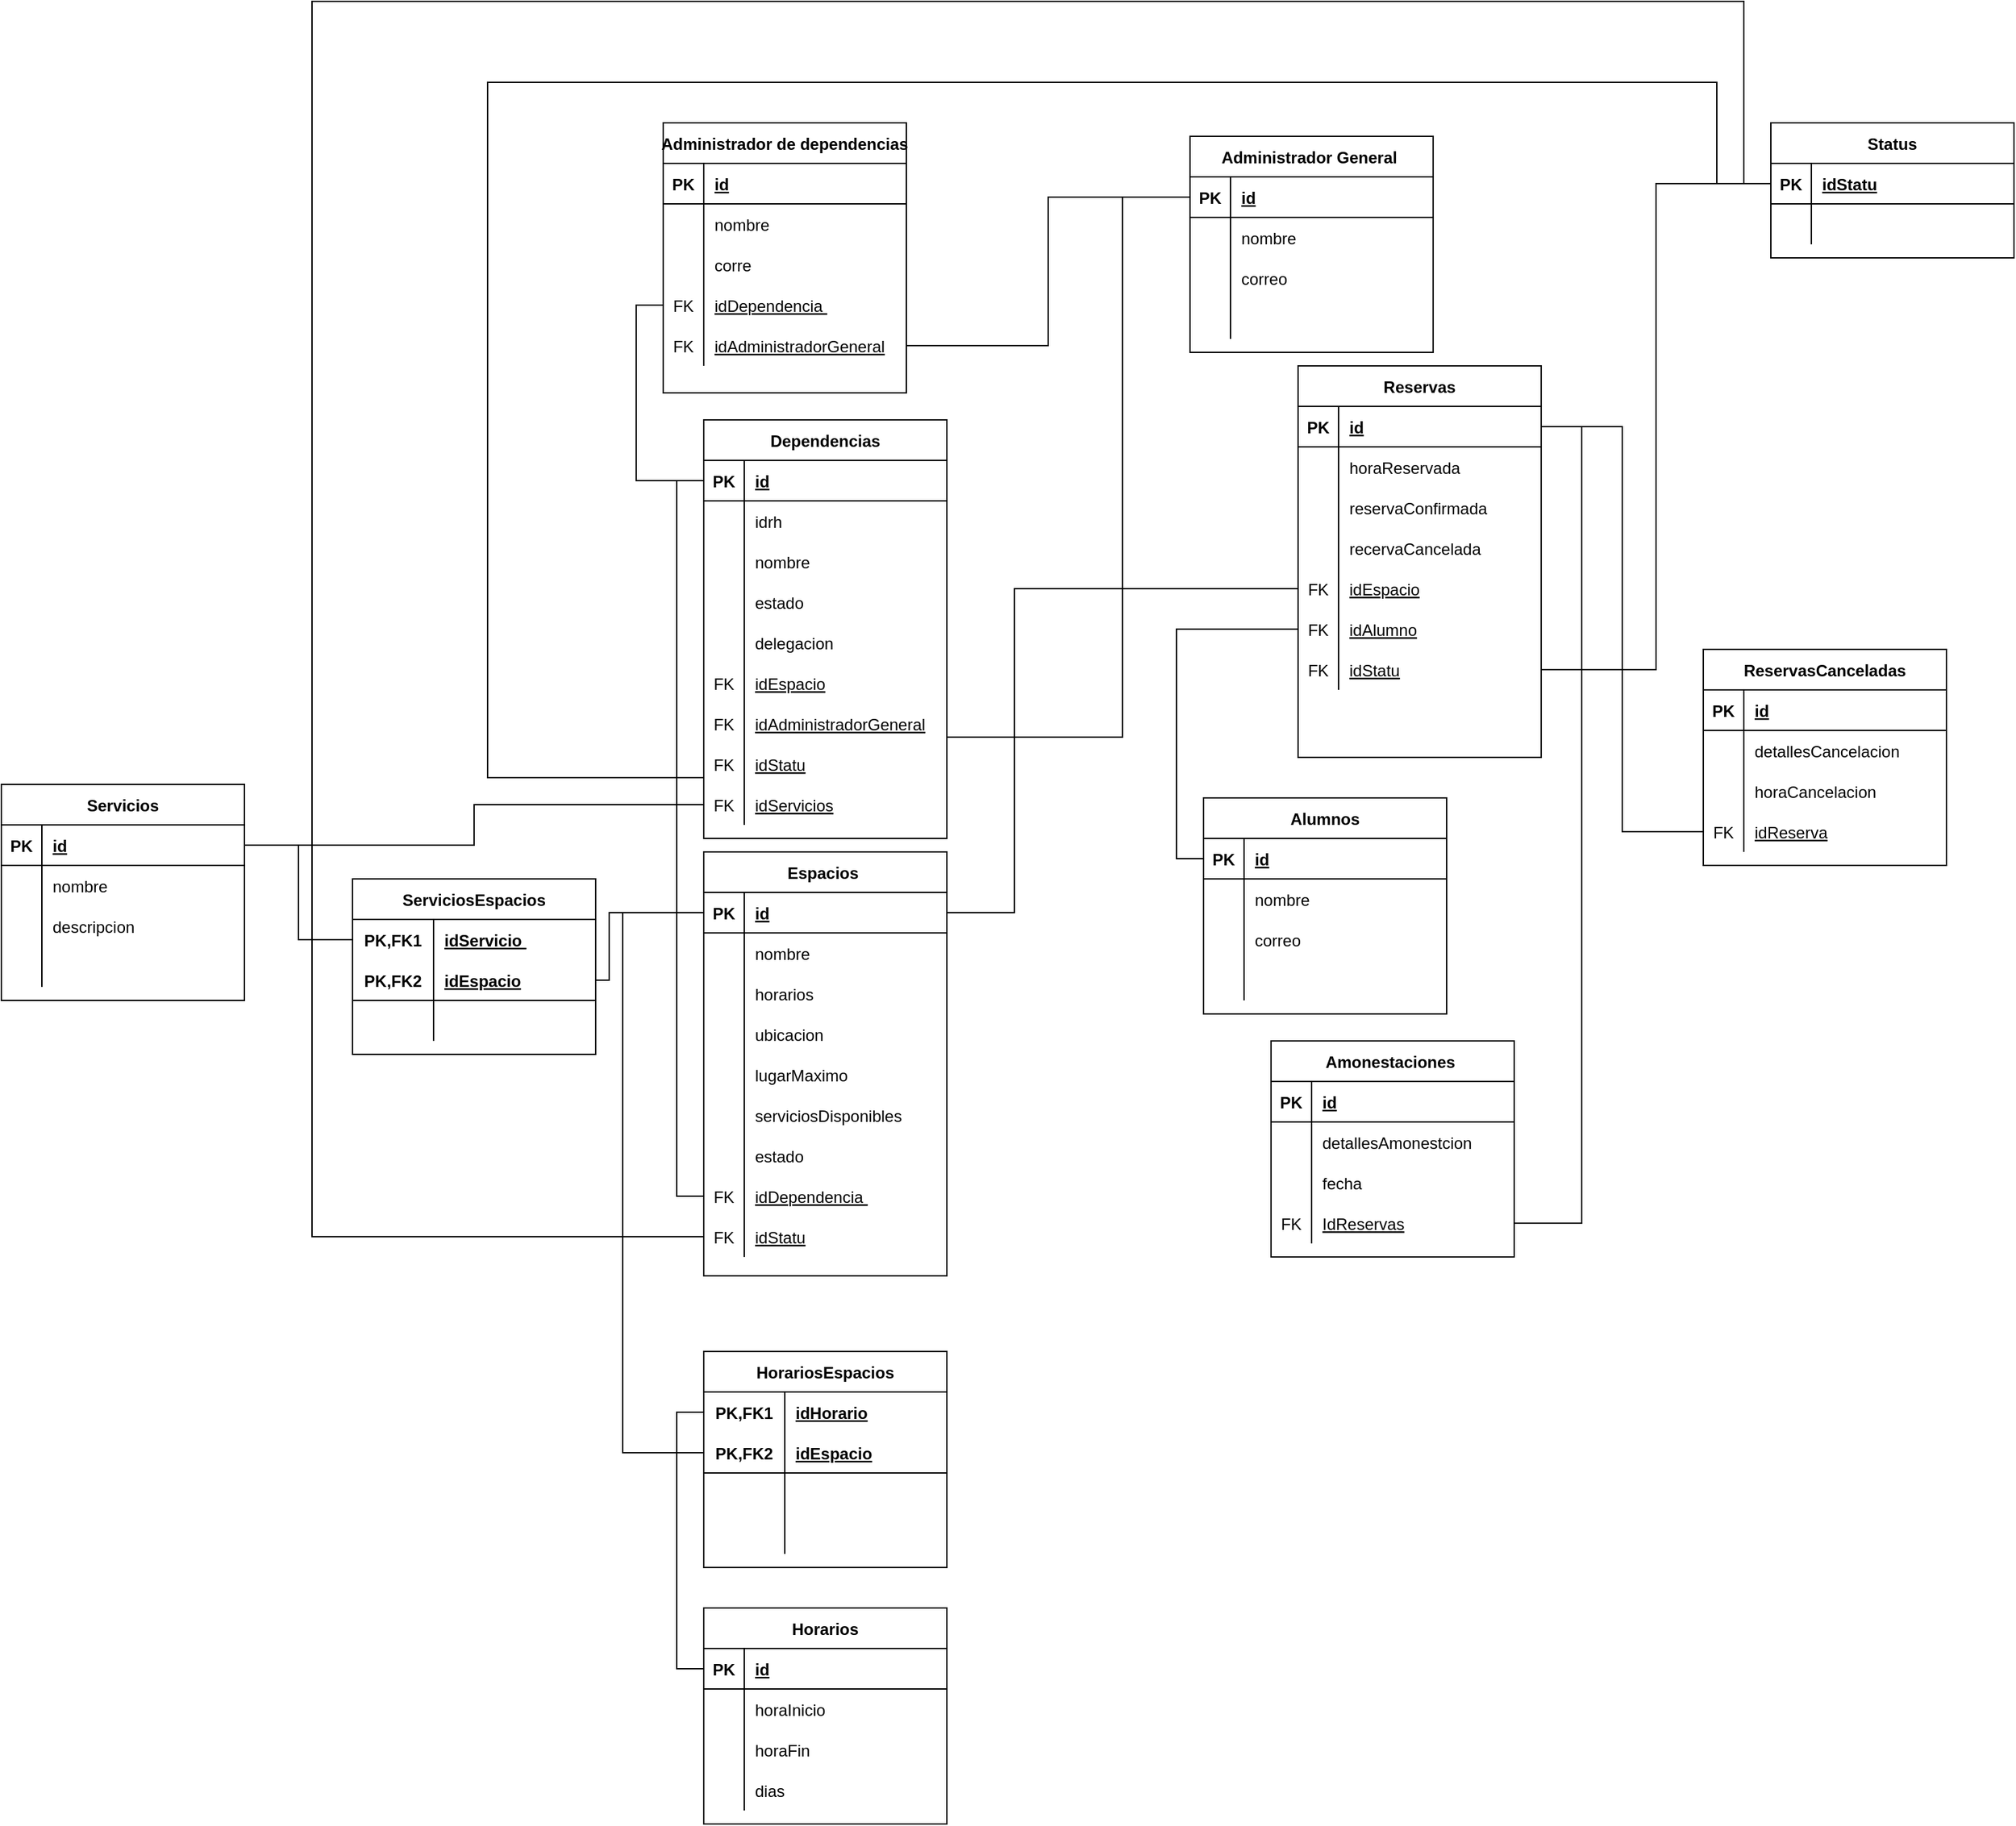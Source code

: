 <mxfile version="15.2.7" type="device"><diagram id="T58ILL1QMuGTgiAGpH-H" name="Página-1"><mxGraphModel dx="6367" dy="3909" grid="1" gridSize="10" guides="1" tooltips="1" connect="1" arrows="1" fold="1" page="1" pageScale="1" pageWidth="827" pageHeight="1169" math="0" shadow="0"><root><mxCell id="0"/><mxCell id="1" parent="0"/><mxCell id="csXXBnjx3O0fWDGi5eyj-1" value="Dependencias" style="shape=table;startSize=30;container=1;collapsible=1;childLayout=tableLayout;fixedRows=1;rowLines=0;fontStyle=1;align=center;resizeLast=1;" parent="1" vertex="1"><mxGeometry x="130" y="150" width="180" height="310" as="geometry"/></mxCell><mxCell id="csXXBnjx3O0fWDGi5eyj-2" value="" style="shape=partialRectangle;collapsible=0;dropTarget=0;pointerEvents=0;fillColor=none;top=0;left=0;bottom=1;right=0;points=[[0,0.5],[1,0.5]];portConstraint=eastwest;" parent="csXXBnjx3O0fWDGi5eyj-1" vertex="1"><mxGeometry y="30" width="180" height="30" as="geometry"/></mxCell><mxCell id="csXXBnjx3O0fWDGi5eyj-3" value="PK" style="shape=partialRectangle;connectable=0;fillColor=none;top=0;left=0;bottom=0;right=0;fontStyle=1;overflow=hidden;" parent="csXXBnjx3O0fWDGi5eyj-2" vertex="1"><mxGeometry width="30" height="30" as="geometry"/></mxCell><mxCell id="csXXBnjx3O0fWDGi5eyj-4" value="id" style="shape=partialRectangle;connectable=0;fillColor=none;top=0;left=0;bottom=0;right=0;align=left;spacingLeft=6;fontStyle=5;overflow=hidden;" parent="csXXBnjx3O0fWDGi5eyj-2" vertex="1"><mxGeometry x="30" width="150" height="30" as="geometry"/></mxCell><mxCell id="csXXBnjx3O0fWDGi5eyj-5" value="" style="shape=partialRectangle;collapsible=0;dropTarget=0;pointerEvents=0;fillColor=none;top=0;left=0;bottom=0;right=0;points=[[0,0.5],[1,0.5]];portConstraint=eastwest;" parent="csXXBnjx3O0fWDGi5eyj-1" vertex="1"><mxGeometry y="60" width="180" height="30" as="geometry"/></mxCell><mxCell id="csXXBnjx3O0fWDGi5eyj-6" value="" style="shape=partialRectangle;connectable=0;fillColor=none;top=0;left=0;bottom=0;right=0;editable=1;overflow=hidden;" parent="csXXBnjx3O0fWDGi5eyj-5" vertex="1"><mxGeometry width="30" height="30" as="geometry"/></mxCell><mxCell id="csXXBnjx3O0fWDGi5eyj-7" value="idrh " style="shape=partialRectangle;connectable=0;fillColor=none;top=0;left=0;bottom=0;right=0;align=left;spacingLeft=6;overflow=hidden;" parent="csXXBnjx3O0fWDGi5eyj-5" vertex="1"><mxGeometry x="30" width="150" height="30" as="geometry"/></mxCell><mxCell id="im8mNByaUhqNsLa3iq1l-26" value="" style="shape=partialRectangle;collapsible=0;dropTarget=0;pointerEvents=0;fillColor=none;top=0;left=0;bottom=0;right=0;points=[[0,0.5],[1,0.5]];portConstraint=eastwest;" vertex="1" parent="csXXBnjx3O0fWDGi5eyj-1"><mxGeometry y="90" width="180" height="30" as="geometry"/></mxCell><mxCell id="im8mNByaUhqNsLa3iq1l-27" value="" style="shape=partialRectangle;connectable=0;fillColor=none;top=0;left=0;bottom=0;right=0;editable=1;overflow=hidden;" vertex="1" parent="im8mNByaUhqNsLa3iq1l-26"><mxGeometry width="30" height="30" as="geometry"/></mxCell><mxCell id="im8mNByaUhqNsLa3iq1l-28" value="nombre " style="shape=partialRectangle;connectable=0;fillColor=none;top=0;left=0;bottom=0;right=0;align=left;spacingLeft=6;overflow=hidden;" vertex="1" parent="im8mNByaUhqNsLa3iq1l-26"><mxGeometry x="30" width="150" height="30" as="geometry"/></mxCell><mxCell id="csXXBnjx3O0fWDGi5eyj-8" value="" style="shape=partialRectangle;collapsible=0;dropTarget=0;pointerEvents=0;fillColor=none;top=0;left=0;bottom=0;right=0;points=[[0,0.5],[1,0.5]];portConstraint=eastwest;" parent="csXXBnjx3O0fWDGi5eyj-1" vertex="1"><mxGeometry y="120" width="180" height="30" as="geometry"/></mxCell><mxCell id="csXXBnjx3O0fWDGi5eyj-9" value="" style="shape=partialRectangle;connectable=0;fillColor=none;top=0;left=0;bottom=0;right=0;editable=1;overflow=hidden;" parent="csXXBnjx3O0fWDGi5eyj-8" vertex="1"><mxGeometry width="30" height="30" as="geometry"/></mxCell><mxCell id="csXXBnjx3O0fWDGi5eyj-10" value="estado" style="shape=partialRectangle;connectable=0;fillColor=none;top=0;left=0;bottom=0;right=0;align=left;spacingLeft=6;overflow=hidden;" parent="csXXBnjx3O0fWDGi5eyj-8" vertex="1"><mxGeometry x="30" width="150" height="30" as="geometry"/></mxCell><mxCell id="im8mNByaUhqNsLa3iq1l-21" value="" style="shape=partialRectangle;collapsible=0;dropTarget=0;pointerEvents=0;fillColor=none;top=0;left=0;bottom=0;right=0;points=[[0,0.5],[1,0.5]];portConstraint=eastwest;" vertex="1" parent="csXXBnjx3O0fWDGi5eyj-1"><mxGeometry y="150" width="180" height="30" as="geometry"/></mxCell><mxCell id="im8mNByaUhqNsLa3iq1l-22" value="" style="shape=partialRectangle;connectable=0;fillColor=none;top=0;left=0;bottom=0;right=0;editable=1;overflow=hidden;" vertex="1" parent="im8mNByaUhqNsLa3iq1l-21"><mxGeometry width="30" height="30" as="geometry"/></mxCell><mxCell id="im8mNByaUhqNsLa3iq1l-23" value="delegacion" style="shape=partialRectangle;connectable=0;fillColor=none;top=0;left=0;bottom=0;right=0;align=left;spacingLeft=6;overflow=hidden;" vertex="1" parent="im8mNByaUhqNsLa3iq1l-21"><mxGeometry x="30" width="150" height="30" as="geometry"/></mxCell><mxCell id="csXXBnjx3O0fWDGi5eyj-11" value="" style="shape=partialRectangle;collapsible=0;dropTarget=0;pointerEvents=0;fillColor=none;top=0;left=0;bottom=0;right=0;points=[[0,0.5],[1,0.5]];portConstraint=eastwest;" parent="csXXBnjx3O0fWDGi5eyj-1" vertex="1"><mxGeometry y="180" width="180" height="30" as="geometry"/></mxCell><mxCell id="csXXBnjx3O0fWDGi5eyj-12" value="FK" style="shape=partialRectangle;connectable=0;fillColor=none;top=0;left=0;bottom=0;right=0;editable=1;overflow=hidden;" parent="csXXBnjx3O0fWDGi5eyj-11" vertex="1"><mxGeometry width="30" height="30" as="geometry"/></mxCell><mxCell id="csXXBnjx3O0fWDGi5eyj-13" value="idEspacio" style="shape=partialRectangle;connectable=0;fillColor=none;top=0;left=0;bottom=0;right=0;align=left;spacingLeft=6;overflow=hidden;fontStyle=4" parent="csXXBnjx3O0fWDGi5eyj-11" vertex="1"><mxGeometry x="30" width="150" height="30" as="geometry"/></mxCell><mxCell id="hD5nMBunjGW5lY1z9vth-7" value="" style="shape=partialRectangle;collapsible=0;dropTarget=0;pointerEvents=0;fillColor=none;top=0;left=0;bottom=0;right=0;points=[[0,0.5],[1,0.5]];portConstraint=eastwest;" parent="csXXBnjx3O0fWDGi5eyj-1" vertex="1"><mxGeometry y="210" width="180" height="30" as="geometry"/></mxCell><mxCell id="hD5nMBunjGW5lY1z9vth-8" value="FK" style="shape=partialRectangle;connectable=0;fillColor=none;top=0;left=0;bottom=0;right=0;editable=1;overflow=hidden;" parent="hD5nMBunjGW5lY1z9vth-7" vertex="1"><mxGeometry width="30" height="30" as="geometry"/></mxCell><mxCell id="hD5nMBunjGW5lY1z9vth-9" value="idAdministradorGeneral" style="shape=partialRectangle;connectable=0;fillColor=none;top=0;left=0;bottom=0;right=0;align=left;spacingLeft=6;overflow=hidden;fontStyle=4" parent="hD5nMBunjGW5lY1z9vth-7" vertex="1"><mxGeometry x="30" width="150" height="30" as="geometry"/></mxCell><mxCell id="hD5nMBunjGW5lY1z9vth-101" value="" style="shape=partialRectangle;collapsible=0;dropTarget=0;pointerEvents=0;fillColor=none;top=0;left=0;bottom=0;right=0;points=[[0,0.5],[1,0.5]];portConstraint=eastwest;" parent="csXXBnjx3O0fWDGi5eyj-1" vertex="1"><mxGeometry y="240" width="180" height="30" as="geometry"/></mxCell><mxCell id="hD5nMBunjGW5lY1z9vth-102" value="FK" style="shape=partialRectangle;connectable=0;fillColor=none;top=0;left=0;bottom=0;right=0;fontStyle=0;overflow=hidden;" parent="hD5nMBunjGW5lY1z9vth-101" vertex="1"><mxGeometry width="30" height="30" as="geometry"/></mxCell><mxCell id="hD5nMBunjGW5lY1z9vth-103" value="idStatu" style="shape=partialRectangle;connectable=0;fillColor=none;top=0;left=0;bottom=0;right=0;align=left;spacingLeft=6;fontStyle=4;overflow=hidden;" parent="hD5nMBunjGW5lY1z9vth-101" vertex="1"><mxGeometry x="30" width="150" height="30" as="geometry"/></mxCell><mxCell id="im8mNByaUhqNsLa3iq1l-33" value="" style="shape=partialRectangle;collapsible=0;dropTarget=0;pointerEvents=0;fillColor=none;top=0;left=0;bottom=0;right=0;points=[[0,0.5],[1,0.5]];portConstraint=eastwest;" vertex="1" parent="csXXBnjx3O0fWDGi5eyj-1"><mxGeometry y="270" width="180" height="30" as="geometry"/></mxCell><mxCell id="im8mNByaUhqNsLa3iq1l-34" value="FK" style="shape=partialRectangle;connectable=0;fillColor=none;top=0;left=0;bottom=0;right=0;fontStyle=0;overflow=hidden;" vertex="1" parent="im8mNByaUhqNsLa3iq1l-33"><mxGeometry width="30" height="30" as="geometry"/></mxCell><mxCell id="im8mNByaUhqNsLa3iq1l-35" value="idServicios" style="shape=partialRectangle;connectable=0;fillColor=none;top=0;left=0;bottom=0;right=0;align=left;spacingLeft=6;fontStyle=4;overflow=hidden;" vertex="1" parent="im8mNByaUhqNsLa3iq1l-33"><mxGeometry x="30" width="150" height="30" as="geometry"/></mxCell><mxCell id="csXXBnjx3O0fWDGi5eyj-21" value="Espacios " style="shape=table;startSize=30;container=1;collapsible=1;childLayout=tableLayout;fixedRows=1;rowLines=0;fontStyle=1;align=center;resizeLast=1;" parent="1" vertex="1"><mxGeometry x="130" y="470" width="180" height="314" as="geometry"/></mxCell><mxCell id="csXXBnjx3O0fWDGi5eyj-22" value="" style="shape=partialRectangle;collapsible=0;dropTarget=0;pointerEvents=0;fillColor=none;top=0;left=0;bottom=1;right=0;points=[[0,0.5],[1,0.5]];portConstraint=eastwest;" parent="csXXBnjx3O0fWDGi5eyj-21" vertex="1"><mxGeometry y="30" width="180" height="30" as="geometry"/></mxCell><mxCell id="csXXBnjx3O0fWDGi5eyj-23" value="PK" style="shape=partialRectangle;connectable=0;fillColor=none;top=0;left=0;bottom=0;right=0;fontStyle=1;overflow=hidden;" parent="csXXBnjx3O0fWDGi5eyj-22" vertex="1"><mxGeometry width="30" height="30" as="geometry"/></mxCell><mxCell id="csXXBnjx3O0fWDGi5eyj-24" value="id" style="shape=partialRectangle;connectable=0;fillColor=none;top=0;left=0;bottom=0;right=0;align=left;spacingLeft=6;fontStyle=5;overflow=hidden;" parent="csXXBnjx3O0fWDGi5eyj-22" vertex="1"><mxGeometry x="30" width="150" height="30" as="geometry"/></mxCell><mxCell id="csXXBnjx3O0fWDGi5eyj-25" value="" style="shape=partialRectangle;collapsible=0;dropTarget=0;pointerEvents=0;fillColor=none;top=0;left=0;bottom=0;right=0;points=[[0,0.5],[1,0.5]];portConstraint=eastwest;" parent="csXXBnjx3O0fWDGi5eyj-21" vertex="1"><mxGeometry y="60" width="180" height="30" as="geometry"/></mxCell><mxCell id="csXXBnjx3O0fWDGi5eyj-26" value="" style="shape=partialRectangle;connectable=0;fillColor=none;top=0;left=0;bottom=0;right=0;editable=1;overflow=hidden;" parent="csXXBnjx3O0fWDGi5eyj-25" vertex="1"><mxGeometry width="30" height="30" as="geometry"/></mxCell><mxCell id="csXXBnjx3O0fWDGi5eyj-27" value="nombre " style="shape=partialRectangle;connectable=0;fillColor=none;top=0;left=0;bottom=0;right=0;align=left;spacingLeft=6;overflow=hidden;" parent="csXXBnjx3O0fWDGi5eyj-25" vertex="1"><mxGeometry x="30" width="150" height="30" as="geometry"/></mxCell><mxCell id="csXXBnjx3O0fWDGi5eyj-28" value="" style="shape=partialRectangle;collapsible=0;dropTarget=0;pointerEvents=0;fillColor=none;top=0;left=0;bottom=0;right=0;points=[[0,0.5],[1,0.5]];portConstraint=eastwest;" parent="csXXBnjx3O0fWDGi5eyj-21" vertex="1"><mxGeometry y="90" width="180" height="30" as="geometry"/></mxCell><mxCell id="csXXBnjx3O0fWDGi5eyj-29" value="" style="shape=partialRectangle;connectable=0;fillColor=none;top=0;left=0;bottom=0;right=0;editable=1;overflow=hidden;" parent="csXXBnjx3O0fWDGi5eyj-28" vertex="1"><mxGeometry width="30" height="30" as="geometry"/></mxCell><mxCell id="csXXBnjx3O0fWDGi5eyj-30" value="horarios " style="shape=partialRectangle;connectable=0;fillColor=none;top=0;left=0;bottom=0;right=0;align=left;spacingLeft=6;overflow=hidden;" parent="csXXBnjx3O0fWDGi5eyj-28" vertex="1"><mxGeometry x="30" width="150" height="30" as="geometry"/></mxCell><mxCell id="csXXBnjx3O0fWDGi5eyj-31" value="" style="shape=partialRectangle;collapsible=0;dropTarget=0;pointerEvents=0;fillColor=none;top=0;left=0;bottom=0;right=0;points=[[0,0.5],[1,0.5]];portConstraint=eastwest;" parent="csXXBnjx3O0fWDGi5eyj-21" vertex="1"><mxGeometry y="120" width="180" height="30" as="geometry"/></mxCell><mxCell id="csXXBnjx3O0fWDGi5eyj-32" value="" style="shape=partialRectangle;connectable=0;fillColor=none;top=0;left=0;bottom=0;right=0;editable=1;overflow=hidden;" parent="csXXBnjx3O0fWDGi5eyj-31" vertex="1"><mxGeometry width="30" height="30" as="geometry"/></mxCell><mxCell id="csXXBnjx3O0fWDGi5eyj-33" value="ubicacion " style="shape=partialRectangle;connectable=0;fillColor=none;top=0;left=0;bottom=0;right=0;align=left;spacingLeft=6;overflow=hidden;" parent="csXXBnjx3O0fWDGi5eyj-31" vertex="1"><mxGeometry x="30" width="150" height="30" as="geometry"/></mxCell><mxCell id="csXXBnjx3O0fWDGi5eyj-34" value="" style="shape=partialRectangle;collapsible=0;dropTarget=0;pointerEvents=0;fillColor=none;top=0;left=0;bottom=0;right=0;points=[[0,0.5],[1,0.5]];portConstraint=eastwest;" parent="csXXBnjx3O0fWDGi5eyj-21" vertex="1"><mxGeometry y="150" width="180" height="30" as="geometry"/></mxCell><mxCell id="csXXBnjx3O0fWDGi5eyj-35" value="" style="shape=partialRectangle;connectable=0;fillColor=none;top=0;left=0;bottom=0;right=0;editable=1;overflow=hidden;" parent="csXXBnjx3O0fWDGi5eyj-34" vertex="1"><mxGeometry width="30" height="30" as="geometry"/></mxCell><mxCell id="csXXBnjx3O0fWDGi5eyj-36" value="lugarMaximo" style="shape=partialRectangle;connectable=0;fillColor=none;top=0;left=0;bottom=0;right=0;align=left;spacingLeft=6;overflow=hidden;" parent="csXXBnjx3O0fWDGi5eyj-34" vertex="1"><mxGeometry x="30" width="150" height="30" as="geometry"/></mxCell><mxCell id="ZfdPTJI1-NZMkVgAza-d-1" value="" style="shape=partialRectangle;collapsible=0;dropTarget=0;pointerEvents=0;fillColor=none;top=0;left=0;bottom=0;right=0;points=[[0,0.5],[1,0.5]];portConstraint=eastwest;" parent="csXXBnjx3O0fWDGi5eyj-21" vertex="1"><mxGeometry y="180" width="180" height="30" as="geometry"/></mxCell><mxCell id="ZfdPTJI1-NZMkVgAza-d-2" value="" style="shape=partialRectangle;connectable=0;fillColor=none;top=0;left=0;bottom=0;right=0;editable=1;overflow=hidden;" parent="ZfdPTJI1-NZMkVgAza-d-1" vertex="1"><mxGeometry width="30" height="30" as="geometry"/></mxCell><mxCell id="ZfdPTJI1-NZMkVgAza-d-3" value="serviciosDisponibles " style="shape=partialRectangle;connectable=0;fillColor=none;top=0;left=0;bottom=0;right=0;align=left;spacingLeft=6;overflow=hidden;" parent="ZfdPTJI1-NZMkVgAza-d-1" vertex="1"><mxGeometry x="30" width="150" height="30" as="geometry"/></mxCell><mxCell id="ZfdPTJI1-NZMkVgAza-d-4" value="" style="shape=partialRectangle;collapsible=0;dropTarget=0;pointerEvents=0;fillColor=none;top=0;left=0;bottom=0;right=0;points=[[0,0.5],[1,0.5]];portConstraint=eastwest;" parent="csXXBnjx3O0fWDGi5eyj-21" vertex="1"><mxGeometry y="210" width="180" height="30" as="geometry"/></mxCell><mxCell id="ZfdPTJI1-NZMkVgAza-d-5" value="" style="shape=partialRectangle;connectable=0;fillColor=none;top=0;left=0;bottom=0;right=0;editable=1;overflow=hidden;" parent="ZfdPTJI1-NZMkVgAza-d-4" vertex="1"><mxGeometry width="30" height="30" as="geometry"/></mxCell><mxCell id="ZfdPTJI1-NZMkVgAza-d-6" value="estado" style="shape=partialRectangle;connectable=0;fillColor=none;top=0;left=0;bottom=0;right=0;align=left;spacingLeft=6;overflow=hidden;" parent="ZfdPTJI1-NZMkVgAza-d-4" vertex="1"><mxGeometry x="30" width="150" height="30" as="geometry"/></mxCell><mxCell id="ZfdPTJI1-NZMkVgAza-d-10" value="" style="shape=partialRectangle;collapsible=0;dropTarget=0;pointerEvents=0;fillColor=none;top=0;left=0;bottom=0;right=0;points=[[0,0.5],[1,0.5]];portConstraint=eastwest;" parent="csXXBnjx3O0fWDGi5eyj-21" vertex="1"><mxGeometry y="240" width="180" height="30" as="geometry"/></mxCell><mxCell id="ZfdPTJI1-NZMkVgAza-d-11" value="FK" style="shape=partialRectangle;connectable=0;fillColor=none;top=0;left=0;bottom=0;right=0;fontStyle=0;overflow=hidden;" parent="ZfdPTJI1-NZMkVgAza-d-10" vertex="1"><mxGeometry width="30" height="30" as="geometry"/></mxCell><mxCell id="ZfdPTJI1-NZMkVgAza-d-12" value="idDependencia " style="shape=partialRectangle;connectable=0;fillColor=none;top=0;left=0;bottom=0;right=0;align=left;spacingLeft=6;fontStyle=4;overflow=hidden;" parent="ZfdPTJI1-NZMkVgAza-d-10" vertex="1"><mxGeometry x="30" width="150" height="30" as="geometry"/></mxCell><mxCell id="hD5nMBunjGW5lY1z9vth-109" value="" style="shape=partialRectangle;collapsible=0;dropTarget=0;pointerEvents=0;fillColor=none;top=0;left=0;bottom=0;right=0;points=[[0,0.5],[1,0.5]];portConstraint=eastwest;" parent="csXXBnjx3O0fWDGi5eyj-21" vertex="1"><mxGeometry y="270" width="180" height="30" as="geometry"/></mxCell><mxCell id="hD5nMBunjGW5lY1z9vth-110" value="FK" style="shape=partialRectangle;connectable=0;fillColor=none;top=0;left=0;bottom=0;right=0;fontStyle=0;overflow=hidden;" parent="hD5nMBunjGW5lY1z9vth-109" vertex="1"><mxGeometry width="30" height="30" as="geometry"/></mxCell><mxCell id="hD5nMBunjGW5lY1z9vth-111" value="idStatu" style="shape=partialRectangle;connectable=0;fillColor=none;top=0;left=0;bottom=0;right=0;align=left;spacingLeft=6;fontStyle=4;overflow=hidden;" parent="hD5nMBunjGW5lY1z9vth-109" vertex="1"><mxGeometry x="30" width="150" height="30" as="geometry"/></mxCell><mxCell id="ZfdPTJI1-NZMkVgAza-d-13" style="edgeStyle=orthogonalEdgeStyle;rounded=0;orthogonalLoop=1;jettySize=auto;html=1;exitX=0;exitY=0.5;exitDx=0;exitDy=0;entryX=0;entryY=0.5;entryDx=0;entryDy=0;endArrow=none;endFill=0;" parent="1" source="ZfdPTJI1-NZMkVgAza-d-10" target="csXXBnjx3O0fWDGi5eyj-2" edge="1"><mxGeometry relative="1" as="geometry"/></mxCell><mxCell id="ZfdPTJI1-NZMkVgAza-d-14" value="Reservas" style="shape=table;startSize=30;container=1;collapsible=1;childLayout=tableLayout;fixedRows=1;rowLines=0;fontStyle=1;align=center;resizeLast=1;" parent="1" vertex="1"><mxGeometry x="570" y="110" width="180" height="290" as="geometry"/></mxCell><mxCell id="ZfdPTJI1-NZMkVgAza-d-15" value="" style="shape=partialRectangle;collapsible=0;dropTarget=0;pointerEvents=0;fillColor=none;top=0;left=0;bottom=1;right=0;points=[[0,0.5],[1,0.5]];portConstraint=eastwest;" parent="ZfdPTJI1-NZMkVgAza-d-14" vertex="1"><mxGeometry y="30" width="180" height="30" as="geometry"/></mxCell><mxCell id="ZfdPTJI1-NZMkVgAza-d-16" value="PK" style="shape=partialRectangle;connectable=0;fillColor=none;top=0;left=0;bottom=0;right=0;fontStyle=1;overflow=hidden;" parent="ZfdPTJI1-NZMkVgAza-d-15" vertex="1"><mxGeometry width="30" height="30" as="geometry"/></mxCell><mxCell id="ZfdPTJI1-NZMkVgAza-d-17" value="id" style="shape=partialRectangle;connectable=0;fillColor=none;top=0;left=0;bottom=0;right=0;align=left;spacingLeft=6;fontStyle=5;overflow=hidden;" parent="ZfdPTJI1-NZMkVgAza-d-15" vertex="1"><mxGeometry x="30" width="150" height="30" as="geometry"/></mxCell><mxCell id="ZfdPTJI1-NZMkVgAza-d-18" value="" style="shape=partialRectangle;collapsible=0;dropTarget=0;pointerEvents=0;fillColor=none;top=0;left=0;bottom=0;right=0;points=[[0,0.5],[1,0.5]];portConstraint=eastwest;" parent="ZfdPTJI1-NZMkVgAza-d-14" vertex="1"><mxGeometry y="60" width="180" height="30" as="geometry"/></mxCell><mxCell id="ZfdPTJI1-NZMkVgAza-d-19" value="" style="shape=partialRectangle;connectable=0;fillColor=none;top=0;left=0;bottom=0;right=0;editable=1;overflow=hidden;" parent="ZfdPTJI1-NZMkVgAza-d-18" vertex="1"><mxGeometry width="30" height="30" as="geometry"/></mxCell><mxCell id="ZfdPTJI1-NZMkVgAza-d-20" value="horaReservada" style="shape=partialRectangle;connectable=0;fillColor=none;top=0;left=0;bottom=0;right=0;align=left;spacingLeft=6;overflow=hidden;" parent="ZfdPTJI1-NZMkVgAza-d-18" vertex="1"><mxGeometry x="30" width="150" height="30" as="geometry"/></mxCell><mxCell id="ZfdPTJI1-NZMkVgAza-d-21" value="" style="shape=partialRectangle;collapsible=0;dropTarget=0;pointerEvents=0;fillColor=none;top=0;left=0;bottom=0;right=0;points=[[0,0.5],[1,0.5]];portConstraint=eastwest;" parent="ZfdPTJI1-NZMkVgAza-d-14" vertex="1"><mxGeometry y="90" width="180" height="30" as="geometry"/></mxCell><mxCell id="ZfdPTJI1-NZMkVgAza-d-22" value="" style="shape=partialRectangle;connectable=0;fillColor=none;top=0;left=0;bottom=0;right=0;editable=1;overflow=hidden;" parent="ZfdPTJI1-NZMkVgAza-d-21" vertex="1"><mxGeometry width="30" height="30" as="geometry"/></mxCell><mxCell id="ZfdPTJI1-NZMkVgAza-d-23" value="reservaConfirmada " style="shape=partialRectangle;connectable=0;fillColor=none;top=0;left=0;bottom=0;right=0;align=left;spacingLeft=6;overflow=hidden;" parent="ZfdPTJI1-NZMkVgAza-d-21" vertex="1"><mxGeometry x="30" width="150" height="30" as="geometry"/></mxCell><mxCell id="ZfdPTJI1-NZMkVgAza-d-24" value="" style="shape=partialRectangle;collapsible=0;dropTarget=0;pointerEvents=0;fillColor=none;top=0;left=0;bottom=0;right=0;points=[[0,0.5],[1,0.5]];portConstraint=eastwest;" parent="ZfdPTJI1-NZMkVgAza-d-14" vertex="1"><mxGeometry y="120" width="180" height="30" as="geometry"/></mxCell><mxCell id="ZfdPTJI1-NZMkVgAza-d-25" value="" style="shape=partialRectangle;connectable=0;fillColor=none;top=0;left=0;bottom=0;right=0;editable=1;overflow=hidden;" parent="ZfdPTJI1-NZMkVgAza-d-24" vertex="1"><mxGeometry width="30" height="30" as="geometry"/></mxCell><mxCell id="ZfdPTJI1-NZMkVgAza-d-26" value="recervaCancelada " style="shape=partialRectangle;connectable=0;fillColor=none;top=0;left=0;bottom=0;right=0;align=left;spacingLeft=6;overflow=hidden;" parent="ZfdPTJI1-NZMkVgAza-d-24" vertex="1"><mxGeometry x="30" width="150" height="30" as="geometry"/></mxCell><mxCell id="ZfdPTJI1-NZMkVgAza-d-41" value="" style="shape=partialRectangle;collapsible=0;dropTarget=0;pointerEvents=0;fillColor=none;top=0;left=0;bottom=0;right=0;points=[[0,0.5],[1,0.5]];portConstraint=eastwest;" parent="ZfdPTJI1-NZMkVgAza-d-14" vertex="1"><mxGeometry y="150" width="180" height="30" as="geometry"/></mxCell><mxCell id="ZfdPTJI1-NZMkVgAza-d-42" value="FK" style="shape=partialRectangle;connectable=0;fillColor=none;top=0;left=0;bottom=0;right=0;fontStyle=0;overflow=hidden;" parent="ZfdPTJI1-NZMkVgAza-d-41" vertex="1"><mxGeometry width="30" height="30" as="geometry"/></mxCell><mxCell id="ZfdPTJI1-NZMkVgAza-d-43" value="idEspacio" style="shape=partialRectangle;connectable=0;fillColor=none;top=0;left=0;bottom=0;right=0;align=left;spacingLeft=6;fontStyle=4;overflow=hidden;" parent="ZfdPTJI1-NZMkVgAza-d-41" vertex="1"><mxGeometry x="30" width="150" height="30" as="geometry"/></mxCell><mxCell id="ZfdPTJI1-NZMkVgAza-d-49" value="" style="shape=partialRectangle;collapsible=0;dropTarget=0;pointerEvents=0;fillColor=none;top=0;left=0;bottom=0;right=0;points=[[0,0.5],[1,0.5]];portConstraint=eastwest;" parent="ZfdPTJI1-NZMkVgAza-d-14" vertex="1"><mxGeometry y="180" width="180" height="30" as="geometry"/></mxCell><mxCell id="ZfdPTJI1-NZMkVgAza-d-50" value="FK" style="shape=partialRectangle;connectable=0;fillColor=none;top=0;left=0;bottom=0;right=0;fontStyle=0;overflow=hidden;" parent="ZfdPTJI1-NZMkVgAza-d-49" vertex="1"><mxGeometry width="30" height="30" as="geometry"/></mxCell><mxCell id="ZfdPTJI1-NZMkVgAza-d-51" value="idAlumno" style="shape=partialRectangle;connectable=0;fillColor=none;top=0;left=0;bottom=0;right=0;align=left;spacingLeft=6;fontStyle=4;overflow=hidden;" parent="ZfdPTJI1-NZMkVgAza-d-49" vertex="1"><mxGeometry x="30" width="150" height="30" as="geometry"/></mxCell><mxCell id="hD5nMBunjGW5lY1z9vth-96" value="" style="shape=partialRectangle;collapsible=0;dropTarget=0;pointerEvents=0;fillColor=none;top=0;left=0;bottom=0;right=0;points=[[0,0.5],[1,0.5]];portConstraint=eastwest;" parent="ZfdPTJI1-NZMkVgAza-d-14" vertex="1"><mxGeometry y="210" width="180" height="30" as="geometry"/></mxCell><mxCell id="hD5nMBunjGW5lY1z9vth-97" value="FK" style="shape=partialRectangle;connectable=0;fillColor=none;top=0;left=0;bottom=0;right=0;fontStyle=0;overflow=hidden;" parent="hD5nMBunjGW5lY1z9vth-96" vertex="1"><mxGeometry width="30" height="30" as="geometry"/></mxCell><mxCell id="hD5nMBunjGW5lY1z9vth-98" value="idStatu" style="shape=partialRectangle;connectable=0;fillColor=none;top=0;left=0;bottom=0;right=0;align=left;spacingLeft=6;fontStyle=4;overflow=hidden;" parent="hD5nMBunjGW5lY1z9vth-96" vertex="1"><mxGeometry x="30" width="150" height="30" as="geometry"/></mxCell><mxCell id="ZfdPTJI1-NZMkVgAza-d-48" style="edgeStyle=orthogonalEdgeStyle;rounded=0;orthogonalLoop=1;jettySize=auto;html=1;exitX=0;exitY=0.5;exitDx=0;exitDy=0;endArrow=none;endFill=0;entryX=1;entryY=0.5;entryDx=0;entryDy=0;" parent="1" source="ZfdPTJI1-NZMkVgAza-d-41" target="csXXBnjx3O0fWDGi5eyj-22" edge="1"><mxGeometry relative="1" as="geometry"><Array as="points"><mxPoint x="360" y="275"/><mxPoint x="360" y="515"/></Array></mxGeometry></mxCell><mxCell id="ZfdPTJI1-NZMkVgAza-d-52" value="ReservasCanceladas" style="shape=table;startSize=30;container=1;collapsible=1;childLayout=tableLayout;fixedRows=1;rowLines=0;fontStyle=1;align=center;resizeLast=1;" parent="1" vertex="1"><mxGeometry x="870" y="320" width="180" height="160" as="geometry"/></mxCell><mxCell id="ZfdPTJI1-NZMkVgAza-d-53" value="" style="shape=partialRectangle;collapsible=0;dropTarget=0;pointerEvents=0;fillColor=none;top=0;left=0;bottom=1;right=0;points=[[0,0.5],[1,0.5]];portConstraint=eastwest;" parent="ZfdPTJI1-NZMkVgAza-d-52" vertex="1"><mxGeometry y="30" width="180" height="30" as="geometry"/></mxCell><mxCell id="ZfdPTJI1-NZMkVgAza-d-54" value="PK" style="shape=partialRectangle;connectable=0;fillColor=none;top=0;left=0;bottom=0;right=0;fontStyle=1;overflow=hidden;" parent="ZfdPTJI1-NZMkVgAza-d-53" vertex="1"><mxGeometry width="30" height="30" as="geometry"/></mxCell><mxCell id="ZfdPTJI1-NZMkVgAza-d-55" value="id" style="shape=partialRectangle;connectable=0;fillColor=none;top=0;left=0;bottom=0;right=0;align=left;spacingLeft=6;fontStyle=5;overflow=hidden;" parent="ZfdPTJI1-NZMkVgAza-d-53" vertex="1"><mxGeometry x="30" width="150" height="30" as="geometry"/></mxCell><mxCell id="ZfdPTJI1-NZMkVgAza-d-56" value="" style="shape=partialRectangle;collapsible=0;dropTarget=0;pointerEvents=0;fillColor=none;top=0;left=0;bottom=0;right=0;points=[[0,0.5],[1,0.5]];portConstraint=eastwest;" parent="ZfdPTJI1-NZMkVgAza-d-52" vertex="1"><mxGeometry y="60" width="180" height="30" as="geometry"/></mxCell><mxCell id="ZfdPTJI1-NZMkVgAza-d-57" value="" style="shape=partialRectangle;connectable=0;fillColor=none;top=0;left=0;bottom=0;right=0;editable=1;overflow=hidden;" parent="ZfdPTJI1-NZMkVgAza-d-56" vertex="1"><mxGeometry width="30" height="30" as="geometry"/></mxCell><mxCell id="ZfdPTJI1-NZMkVgAza-d-58" value="detallesCancelacion" style="shape=partialRectangle;connectable=0;fillColor=none;top=0;left=0;bottom=0;right=0;align=left;spacingLeft=6;overflow=hidden;" parent="ZfdPTJI1-NZMkVgAza-d-56" vertex="1"><mxGeometry x="30" width="150" height="30" as="geometry"/></mxCell><mxCell id="ZfdPTJI1-NZMkVgAza-d-59" value="" style="shape=partialRectangle;collapsible=0;dropTarget=0;pointerEvents=0;fillColor=none;top=0;left=0;bottom=0;right=0;points=[[0,0.5],[1,0.5]];portConstraint=eastwest;" parent="ZfdPTJI1-NZMkVgAza-d-52" vertex="1"><mxGeometry y="90" width="180" height="30" as="geometry"/></mxCell><mxCell id="ZfdPTJI1-NZMkVgAza-d-60" value="" style="shape=partialRectangle;connectable=0;fillColor=none;top=0;left=0;bottom=0;right=0;editable=1;overflow=hidden;" parent="ZfdPTJI1-NZMkVgAza-d-59" vertex="1"><mxGeometry width="30" height="30" as="geometry"/></mxCell><mxCell id="ZfdPTJI1-NZMkVgAza-d-61" value="horaCancelacion " style="shape=partialRectangle;connectable=0;fillColor=none;top=0;left=0;bottom=0;right=0;align=left;spacingLeft=6;overflow=hidden;" parent="ZfdPTJI1-NZMkVgAza-d-59" vertex="1"><mxGeometry x="30" width="150" height="30" as="geometry"/></mxCell><mxCell id="ZfdPTJI1-NZMkVgAza-d-62" value="" style="shape=partialRectangle;collapsible=0;dropTarget=0;pointerEvents=0;fillColor=none;top=0;left=0;bottom=0;right=0;points=[[0,0.5],[1,0.5]];portConstraint=eastwest;" parent="ZfdPTJI1-NZMkVgAza-d-52" vertex="1"><mxGeometry y="120" width="180" height="30" as="geometry"/></mxCell><mxCell id="ZfdPTJI1-NZMkVgAza-d-63" value="FK" style="shape=partialRectangle;connectable=0;fillColor=none;top=0;left=0;bottom=0;right=0;editable=1;overflow=hidden;" parent="ZfdPTJI1-NZMkVgAza-d-62" vertex="1"><mxGeometry width="30" height="30" as="geometry"/></mxCell><mxCell id="ZfdPTJI1-NZMkVgAza-d-64" value="idReserva" style="shape=partialRectangle;connectable=0;fillColor=none;top=0;left=0;bottom=0;right=0;align=left;spacingLeft=6;overflow=hidden;fontStyle=4" parent="ZfdPTJI1-NZMkVgAza-d-62" vertex="1"><mxGeometry x="30" width="150" height="30" as="geometry"/></mxCell><mxCell id="ZfdPTJI1-NZMkVgAza-d-65" style="edgeStyle=orthogonalEdgeStyle;rounded=0;orthogonalLoop=1;jettySize=auto;html=1;exitX=0;exitY=0.5;exitDx=0;exitDy=0;entryX=1;entryY=0.5;entryDx=0;entryDy=0;endArrow=none;endFill=0;" parent="1" source="ZfdPTJI1-NZMkVgAza-d-62" target="ZfdPTJI1-NZMkVgAza-d-15" edge="1"><mxGeometry relative="1" as="geometry"/></mxCell><mxCell id="ZfdPTJI1-NZMkVgAza-d-66" value="Administrador de dependencias" style="shape=table;startSize=30;container=1;collapsible=1;childLayout=tableLayout;fixedRows=1;rowLines=0;fontStyle=1;align=center;resizeLast=1;" parent="1" vertex="1"><mxGeometry x="100" y="-70" width="180" height="200" as="geometry"/></mxCell><mxCell id="ZfdPTJI1-NZMkVgAza-d-67" value="" style="shape=partialRectangle;collapsible=0;dropTarget=0;pointerEvents=0;fillColor=none;top=0;left=0;bottom=1;right=0;points=[[0,0.5],[1,0.5]];portConstraint=eastwest;" parent="ZfdPTJI1-NZMkVgAza-d-66" vertex="1"><mxGeometry y="30" width="180" height="30" as="geometry"/></mxCell><mxCell id="ZfdPTJI1-NZMkVgAza-d-68" value="PK" style="shape=partialRectangle;connectable=0;fillColor=none;top=0;left=0;bottom=0;right=0;fontStyle=1;overflow=hidden;" parent="ZfdPTJI1-NZMkVgAza-d-67" vertex="1"><mxGeometry width="30" height="30" as="geometry"/></mxCell><mxCell id="ZfdPTJI1-NZMkVgAza-d-69" value="id" style="shape=partialRectangle;connectable=0;fillColor=none;top=0;left=0;bottom=0;right=0;align=left;spacingLeft=6;fontStyle=5;overflow=hidden;" parent="ZfdPTJI1-NZMkVgAza-d-67" vertex="1"><mxGeometry x="30" width="150" height="30" as="geometry"/></mxCell><mxCell id="ZfdPTJI1-NZMkVgAza-d-70" value="" style="shape=partialRectangle;collapsible=0;dropTarget=0;pointerEvents=0;fillColor=none;top=0;left=0;bottom=0;right=0;points=[[0,0.5],[1,0.5]];portConstraint=eastwest;" parent="ZfdPTJI1-NZMkVgAza-d-66" vertex="1"><mxGeometry y="60" width="180" height="30" as="geometry"/></mxCell><mxCell id="ZfdPTJI1-NZMkVgAza-d-71" value="" style="shape=partialRectangle;connectable=0;fillColor=none;top=0;left=0;bottom=0;right=0;editable=1;overflow=hidden;" parent="ZfdPTJI1-NZMkVgAza-d-70" vertex="1"><mxGeometry width="30" height="30" as="geometry"/></mxCell><mxCell id="ZfdPTJI1-NZMkVgAza-d-72" value="nombre" style="shape=partialRectangle;connectable=0;fillColor=none;top=0;left=0;bottom=0;right=0;align=left;spacingLeft=6;overflow=hidden;" parent="ZfdPTJI1-NZMkVgAza-d-70" vertex="1"><mxGeometry x="30" width="150" height="30" as="geometry"/></mxCell><mxCell id="ZfdPTJI1-NZMkVgAza-d-73" value="" style="shape=partialRectangle;collapsible=0;dropTarget=0;pointerEvents=0;fillColor=none;top=0;left=0;bottom=0;right=0;points=[[0,0.5],[1,0.5]];portConstraint=eastwest;" parent="ZfdPTJI1-NZMkVgAza-d-66" vertex="1"><mxGeometry y="90" width="180" height="30" as="geometry"/></mxCell><mxCell id="ZfdPTJI1-NZMkVgAza-d-74" value="" style="shape=partialRectangle;connectable=0;fillColor=none;top=0;left=0;bottom=0;right=0;editable=1;overflow=hidden;" parent="ZfdPTJI1-NZMkVgAza-d-73" vertex="1"><mxGeometry width="30" height="30" as="geometry"/></mxCell><mxCell id="ZfdPTJI1-NZMkVgAza-d-75" value="corre" style="shape=partialRectangle;connectable=0;fillColor=none;top=0;left=0;bottom=0;right=0;align=left;spacingLeft=6;overflow=hidden;" parent="ZfdPTJI1-NZMkVgAza-d-73" vertex="1"><mxGeometry x="30" width="150" height="30" as="geometry"/></mxCell><mxCell id="hD5nMBunjGW5lY1z9vth-2" value="" style="shape=partialRectangle;collapsible=0;dropTarget=0;pointerEvents=0;fillColor=none;top=0;left=0;bottom=0;right=0;points=[[0,0.5],[1,0.5]];portConstraint=eastwest;" parent="ZfdPTJI1-NZMkVgAza-d-66" vertex="1"><mxGeometry y="120" width="180" height="30" as="geometry"/></mxCell><mxCell id="hD5nMBunjGW5lY1z9vth-3" value="FK" style="shape=partialRectangle;connectable=0;fillColor=none;top=0;left=0;bottom=0;right=0;fontStyle=0;overflow=hidden;" parent="hD5nMBunjGW5lY1z9vth-2" vertex="1"><mxGeometry width="30" height="30" as="geometry"/></mxCell><mxCell id="hD5nMBunjGW5lY1z9vth-4" value="idDependencia " style="shape=partialRectangle;connectable=0;fillColor=none;top=0;left=0;bottom=0;right=0;align=left;spacingLeft=6;fontStyle=4;overflow=hidden;" parent="hD5nMBunjGW5lY1z9vth-2" vertex="1"><mxGeometry x="30" width="150" height="30" as="geometry"/></mxCell><mxCell id="hD5nMBunjGW5lY1z9vth-14" value="" style="shape=partialRectangle;collapsible=0;dropTarget=0;pointerEvents=0;fillColor=none;top=0;left=0;bottom=0;right=0;points=[[0,0.5],[1,0.5]];portConstraint=eastwest;" parent="ZfdPTJI1-NZMkVgAza-d-66" vertex="1"><mxGeometry y="150" width="180" height="30" as="geometry"/></mxCell><mxCell id="hD5nMBunjGW5lY1z9vth-15" value="FK" style="shape=partialRectangle;connectable=0;fillColor=none;top=0;left=0;bottom=0;right=0;fontStyle=0;overflow=hidden;" parent="hD5nMBunjGW5lY1z9vth-14" vertex="1"><mxGeometry width="30" height="30" as="geometry"/></mxCell><mxCell id="hD5nMBunjGW5lY1z9vth-16" value="idAdministradorGeneral" style="shape=partialRectangle;connectable=0;fillColor=none;top=0;left=0;bottom=0;right=0;align=left;spacingLeft=6;fontStyle=4;overflow=hidden;" parent="hD5nMBunjGW5lY1z9vth-14" vertex="1"><mxGeometry x="30" width="150" height="30" as="geometry"/></mxCell><mxCell id="ZfdPTJI1-NZMkVgAza-d-79" value="Alumnos" style="shape=table;startSize=30;container=1;collapsible=1;childLayout=tableLayout;fixedRows=1;rowLines=0;fontStyle=1;align=center;resizeLast=1;" parent="1" vertex="1"><mxGeometry x="500" y="430" width="180" height="160" as="geometry"/></mxCell><mxCell id="ZfdPTJI1-NZMkVgAza-d-80" value="" style="shape=partialRectangle;collapsible=0;dropTarget=0;pointerEvents=0;fillColor=none;top=0;left=0;bottom=1;right=0;points=[[0,0.5],[1,0.5]];portConstraint=eastwest;" parent="ZfdPTJI1-NZMkVgAza-d-79" vertex="1"><mxGeometry y="30" width="180" height="30" as="geometry"/></mxCell><mxCell id="ZfdPTJI1-NZMkVgAza-d-81" value="PK" style="shape=partialRectangle;connectable=0;fillColor=none;top=0;left=0;bottom=0;right=0;fontStyle=1;overflow=hidden;" parent="ZfdPTJI1-NZMkVgAza-d-80" vertex="1"><mxGeometry width="30" height="30" as="geometry"/></mxCell><mxCell id="ZfdPTJI1-NZMkVgAza-d-82" value="id" style="shape=partialRectangle;connectable=0;fillColor=none;top=0;left=0;bottom=0;right=0;align=left;spacingLeft=6;fontStyle=5;overflow=hidden;" parent="ZfdPTJI1-NZMkVgAza-d-80" vertex="1"><mxGeometry x="30" width="150" height="30" as="geometry"/></mxCell><mxCell id="ZfdPTJI1-NZMkVgAza-d-83" value="" style="shape=partialRectangle;collapsible=0;dropTarget=0;pointerEvents=0;fillColor=none;top=0;left=0;bottom=0;right=0;points=[[0,0.5],[1,0.5]];portConstraint=eastwest;" parent="ZfdPTJI1-NZMkVgAza-d-79" vertex="1"><mxGeometry y="60" width="180" height="30" as="geometry"/></mxCell><mxCell id="ZfdPTJI1-NZMkVgAza-d-84" value="" style="shape=partialRectangle;connectable=0;fillColor=none;top=0;left=0;bottom=0;right=0;editable=1;overflow=hidden;" parent="ZfdPTJI1-NZMkVgAza-d-83" vertex="1"><mxGeometry width="30" height="30" as="geometry"/></mxCell><mxCell id="ZfdPTJI1-NZMkVgAza-d-85" value="nombre" style="shape=partialRectangle;connectable=0;fillColor=none;top=0;left=0;bottom=0;right=0;align=left;spacingLeft=6;overflow=hidden;" parent="ZfdPTJI1-NZMkVgAza-d-83" vertex="1"><mxGeometry x="30" width="150" height="30" as="geometry"/></mxCell><mxCell id="ZfdPTJI1-NZMkVgAza-d-86" value="" style="shape=partialRectangle;collapsible=0;dropTarget=0;pointerEvents=0;fillColor=none;top=0;left=0;bottom=0;right=0;points=[[0,0.5],[1,0.5]];portConstraint=eastwest;" parent="ZfdPTJI1-NZMkVgAza-d-79" vertex="1"><mxGeometry y="90" width="180" height="30" as="geometry"/></mxCell><mxCell id="ZfdPTJI1-NZMkVgAza-d-87" value="" style="shape=partialRectangle;connectable=0;fillColor=none;top=0;left=0;bottom=0;right=0;editable=1;overflow=hidden;" parent="ZfdPTJI1-NZMkVgAza-d-86" vertex="1"><mxGeometry width="30" height="30" as="geometry"/></mxCell><mxCell id="ZfdPTJI1-NZMkVgAza-d-88" value="correo " style="shape=partialRectangle;connectable=0;fillColor=none;top=0;left=0;bottom=0;right=0;align=left;spacingLeft=6;overflow=hidden;" parent="ZfdPTJI1-NZMkVgAza-d-86" vertex="1"><mxGeometry x="30" width="150" height="30" as="geometry"/></mxCell><mxCell id="ZfdPTJI1-NZMkVgAza-d-89" value="" style="shape=partialRectangle;collapsible=0;dropTarget=0;pointerEvents=0;fillColor=none;top=0;left=0;bottom=0;right=0;points=[[0,0.5],[1,0.5]];portConstraint=eastwest;" parent="ZfdPTJI1-NZMkVgAza-d-79" vertex="1"><mxGeometry y="120" width="180" height="30" as="geometry"/></mxCell><mxCell id="ZfdPTJI1-NZMkVgAza-d-90" value="" style="shape=partialRectangle;connectable=0;fillColor=none;top=0;left=0;bottom=0;right=0;editable=1;overflow=hidden;" parent="ZfdPTJI1-NZMkVgAza-d-89" vertex="1"><mxGeometry width="30" height="30" as="geometry"/></mxCell><mxCell id="ZfdPTJI1-NZMkVgAza-d-91" value="" style="shape=partialRectangle;connectable=0;fillColor=none;top=0;left=0;bottom=0;right=0;align=left;spacingLeft=6;overflow=hidden;fontStyle=4" parent="ZfdPTJI1-NZMkVgAza-d-89" vertex="1"><mxGeometry x="30" width="150" height="30" as="geometry"/></mxCell><mxCell id="ZfdPTJI1-NZMkVgAza-d-92" value="Administrador General " style="shape=table;startSize=30;container=1;collapsible=1;childLayout=tableLayout;fixedRows=1;rowLines=0;fontStyle=1;align=center;resizeLast=1;" parent="1" vertex="1"><mxGeometry x="490" y="-60" width="180" height="160" as="geometry"/></mxCell><mxCell id="ZfdPTJI1-NZMkVgAza-d-93" value="" style="shape=partialRectangle;collapsible=0;dropTarget=0;pointerEvents=0;fillColor=none;top=0;left=0;bottom=1;right=0;points=[[0,0.5],[1,0.5]];portConstraint=eastwest;" parent="ZfdPTJI1-NZMkVgAza-d-92" vertex="1"><mxGeometry y="30" width="180" height="30" as="geometry"/></mxCell><mxCell id="ZfdPTJI1-NZMkVgAza-d-94" value="PK" style="shape=partialRectangle;connectable=0;fillColor=none;top=0;left=0;bottom=0;right=0;fontStyle=1;overflow=hidden;" parent="ZfdPTJI1-NZMkVgAza-d-93" vertex="1"><mxGeometry width="30" height="30" as="geometry"/></mxCell><mxCell id="ZfdPTJI1-NZMkVgAza-d-95" value="id" style="shape=partialRectangle;connectable=0;fillColor=none;top=0;left=0;bottom=0;right=0;align=left;spacingLeft=6;fontStyle=5;overflow=hidden;" parent="ZfdPTJI1-NZMkVgAza-d-93" vertex="1"><mxGeometry x="30" width="150" height="30" as="geometry"/></mxCell><mxCell id="ZfdPTJI1-NZMkVgAza-d-96" value="" style="shape=partialRectangle;collapsible=0;dropTarget=0;pointerEvents=0;fillColor=none;top=0;left=0;bottom=0;right=0;points=[[0,0.5],[1,0.5]];portConstraint=eastwest;" parent="ZfdPTJI1-NZMkVgAza-d-92" vertex="1"><mxGeometry y="60" width="180" height="30" as="geometry"/></mxCell><mxCell id="ZfdPTJI1-NZMkVgAza-d-97" value="" style="shape=partialRectangle;connectable=0;fillColor=none;top=0;left=0;bottom=0;right=0;editable=1;overflow=hidden;" parent="ZfdPTJI1-NZMkVgAza-d-96" vertex="1"><mxGeometry width="30" height="30" as="geometry"/></mxCell><mxCell id="ZfdPTJI1-NZMkVgAza-d-98" value="nombre " style="shape=partialRectangle;connectable=0;fillColor=none;top=0;left=0;bottom=0;right=0;align=left;spacingLeft=6;overflow=hidden;" parent="ZfdPTJI1-NZMkVgAza-d-96" vertex="1"><mxGeometry x="30" width="150" height="30" as="geometry"/></mxCell><mxCell id="ZfdPTJI1-NZMkVgAza-d-99" value="" style="shape=partialRectangle;collapsible=0;dropTarget=0;pointerEvents=0;fillColor=none;top=0;left=0;bottom=0;right=0;points=[[0,0.5],[1,0.5]];portConstraint=eastwest;" parent="ZfdPTJI1-NZMkVgAza-d-92" vertex="1"><mxGeometry y="90" width="180" height="30" as="geometry"/></mxCell><mxCell id="ZfdPTJI1-NZMkVgAza-d-100" value="" style="shape=partialRectangle;connectable=0;fillColor=none;top=0;left=0;bottom=0;right=0;editable=1;overflow=hidden;" parent="ZfdPTJI1-NZMkVgAza-d-99" vertex="1"><mxGeometry width="30" height="30" as="geometry"/></mxCell><mxCell id="ZfdPTJI1-NZMkVgAza-d-101" value="correo " style="shape=partialRectangle;connectable=0;fillColor=none;top=0;left=0;bottom=0;right=0;align=left;spacingLeft=6;overflow=hidden;" parent="ZfdPTJI1-NZMkVgAza-d-99" vertex="1"><mxGeometry x="30" width="150" height="30" as="geometry"/></mxCell><mxCell id="LJo9E_6BLjJgQGfwoGvJ-20" value="" style="shape=partialRectangle;collapsible=0;dropTarget=0;pointerEvents=0;fillColor=none;top=0;left=0;bottom=0;right=0;points=[[0,0.5],[1,0.5]];portConstraint=eastwest;" parent="ZfdPTJI1-NZMkVgAza-d-92" vertex="1"><mxGeometry y="120" width="180" height="30" as="geometry"/></mxCell><mxCell id="LJo9E_6BLjJgQGfwoGvJ-21" value="" style="shape=partialRectangle;connectable=0;fillColor=none;top=0;left=0;bottom=0;right=0;editable=1;overflow=hidden;" parent="LJo9E_6BLjJgQGfwoGvJ-20" vertex="1"><mxGeometry width="30" height="30" as="geometry"/></mxCell><mxCell id="LJo9E_6BLjJgQGfwoGvJ-22" value="" style="shape=partialRectangle;connectable=0;fillColor=none;top=0;left=0;bottom=0;right=0;align=left;spacingLeft=6;overflow=hidden;fontStyle=4" parent="LJo9E_6BLjJgQGfwoGvJ-20" vertex="1"><mxGeometry x="30" width="150" height="30" as="geometry"/></mxCell><mxCell id="ZfdPTJI1-NZMkVgAza-d-105" value="Servicios" style="shape=table;startSize=30;container=1;collapsible=1;childLayout=tableLayout;fixedRows=1;rowLines=0;fontStyle=1;align=center;resizeLast=1;" parent="1" vertex="1"><mxGeometry x="-390" y="420" width="180" height="160" as="geometry"/></mxCell><mxCell id="ZfdPTJI1-NZMkVgAza-d-106" value="" style="shape=partialRectangle;collapsible=0;dropTarget=0;pointerEvents=0;fillColor=none;top=0;left=0;bottom=1;right=0;points=[[0,0.5],[1,0.5]];portConstraint=eastwest;" parent="ZfdPTJI1-NZMkVgAza-d-105" vertex="1"><mxGeometry y="30" width="180" height="30" as="geometry"/></mxCell><mxCell id="ZfdPTJI1-NZMkVgAza-d-107" value="PK" style="shape=partialRectangle;connectable=0;fillColor=none;top=0;left=0;bottom=0;right=0;fontStyle=1;overflow=hidden;" parent="ZfdPTJI1-NZMkVgAza-d-106" vertex="1"><mxGeometry width="30" height="30" as="geometry"/></mxCell><mxCell id="ZfdPTJI1-NZMkVgAza-d-108" value="id" style="shape=partialRectangle;connectable=0;fillColor=none;top=0;left=0;bottom=0;right=0;align=left;spacingLeft=6;fontStyle=5;overflow=hidden;" parent="ZfdPTJI1-NZMkVgAza-d-106" vertex="1"><mxGeometry x="30" width="150" height="30" as="geometry"/></mxCell><mxCell id="ZfdPTJI1-NZMkVgAza-d-109" value="" style="shape=partialRectangle;collapsible=0;dropTarget=0;pointerEvents=0;fillColor=none;top=0;left=0;bottom=0;right=0;points=[[0,0.5],[1,0.5]];portConstraint=eastwest;" parent="ZfdPTJI1-NZMkVgAza-d-105" vertex="1"><mxGeometry y="60" width="180" height="30" as="geometry"/></mxCell><mxCell id="ZfdPTJI1-NZMkVgAza-d-110" value="" style="shape=partialRectangle;connectable=0;fillColor=none;top=0;left=0;bottom=0;right=0;editable=1;overflow=hidden;" parent="ZfdPTJI1-NZMkVgAza-d-109" vertex="1"><mxGeometry width="30" height="30" as="geometry"/></mxCell><mxCell id="ZfdPTJI1-NZMkVgAza-d-111" value="nombre" style="shape=partialRectangle;connectable=0;fillColor=none;top=0;left=0;bottom=0;right=0;align=left;spacingLeft=6;overflow=hidden;" parent="ZfdPTJI1-NZMkVgAza-d-109" vertex="1"><mxGeometry x="30" width="150" height="30" as="geometry"/></mxCell><mxCell id="hD5nMBunjGW5lY1z9vth-79" value="" style="shape=partialRectangle;collapsible=0;dropTarget=0;pointerEvents=0;fillColor=none;top=0;left=0;bottom=0;right=0;points=[[0,0.5],[1,0.5]];portConstraint=eastwest;" parent="ZfdPTJI1-NZMkVgAza-d-105" vertex="1"><mxGeometry y="90" width="180" height="30" as="geometry"/></mxCell><mxCell id="hD5nMBunjGW5lY1z9vth-80" value="" style="shape=partialRectangle;connectable=0;fillColor=none;top=0;left=0;bottom=0;right=0;editable=1;overflow=hidden;" parent="hD5nMBunjGW5lY1z9vth-79" vertex="1"><mxGeometry width="30" height="30" as="geometry"/></mxCell><mxCell id="hD5nMBunjGW5lY1z9vth-81" value="descripcion" style="shape=partialRectangle;connectable=0;fillColor=none;top=0;left=0;bottom=0;right=0;align=left;spacingLeft=6;overflow=hidden;" parent="hD5nMBunjGW5lY1z9vth-79" vertex="1"><mxGeometry x="30" width="150" height="30" as="geometry"/></mxCell><mxCell id="ZfdPTJI1-NZMkVgAza-d-112" value="" style="shape=partialRectangle;collapsible=0;dropTarget=0;pointerEvents=0;fillColor=none;top=0;left=0;bottom=0;right=0;points=[[0,0.5],[1,0.5]];portConstraint=eastwest;" parent="ZfdPTJI1-NZMkVgAza-d-105" vertex="1"><mxGeometry y="120" width="180" height="30" as="geometry"/></mxCell><mxCell id="ZfdPTJI1-NZMkVgAza-d-113" value="" style="shape=partialRectangle;connectable=0;fillColor=none;top=0;left=0;bottom=0;right=0;editable=1;overflow=hidden;" parent="ZfdPTJI1-NZMkVgAza-d-112" vertex="1"><mxGeometry width="30" height="30" as="geometry"/></mxCell><mxCell id="ZfdPTJI1-NZMkVgAza-d-114" value="" style="shape=partialRectangle;connectable=0;fillColor=none;top=0;left=0;bottom=0;right=0;align=left;spacingLeft=6;overflow=hidden;" parent="ZfdPTJI1-NZMkVgAza-d-112" vertex="1"><mxGeometry x="30" width="150" height="30" as="geometry"/></mxCell><mxCell id="ZfdPTJI1-NZMkVgAza-d-118" value="Amonestaciones " style="shape=table;startSize=30;container=1;collapsible=1;childLayout=tableLayout;fixedRows=1;rowLines=0;fontStyle=1;align=center;resizeLast=1;" parent="1" vertex="1"><mxGeometry x="550" y="610" width="180" height="160" as="geometry"/></mxCell><mxCell id="ZfdPTJI1-NZMkVgAza-d-119" value="" style="shape=partialRectangle;collapsible=0;dropTarget=0;pointerEvents=0;fillColor=none;top=0;left=0;bottom=1;right=0;points=[[0,0.5],[1,0.5]];portConstraint=eastwest;" parent="ZfdPTJI1-NZMkVgAza-d-118" vertex="1"><mxGeometry y="30" width="180" height="30" as="geometry"/></mxCell><mxCell id="ZfdPTJI1-NZMkVgAza-d-120" value="PK" style="shape=partialRectangle;connectable=0;fillColor=none;top=0;left=0;bottom=0;right=0;fontStyle=1;overflow=hidden;" parent="ZfdPTJI1-NZMkVgAza-d-119" vertex="1"><mxGeometry width="30" height="30" as="geometry"/></mxCell><mxCell id="ZfdPTJI1-NZMkVgAza-d-121" value="id" style="shape=partialRectangle;connectable=0;fillColor=none;top=0;left=0;bottom=0;right=0;align=left;spacingLeft=6;fontStyle=5;overflow=hidden;" parent="ZfdPTJI1-NZMkVgAza-d-119" vertex="1"><mxGeometry x="30" width="150" height="30" as="geometry"/></mxCell><mxCell id="ZfdPTJI1-NZMkVgAza-d-122" value="" style="shape=partialRectangle;collapsible=0;dropTarget=0;pointerEvents=0;fillColor=none;top=0;left=0;bottom=0;right=0;points=[[0,0.5],[1,0.5]];portConstraint=eastwest;" parent="ZfdPTJI1-NZMkVgAza-d-118" vertex="1"><mxGeometry y="60" width="180" height="30" as="geometry"/></mxCell><mxCell id="ZfdPTJI1-NZMkVgAza-d-123" value="" style="shape=partialRectangle;connectable=0;fillColor=none;top=0;left=0;bottom=0;right=0;editable=1;overflow=hidden;" parent="ZfdPTJI1-NZMkVgAza-d-122" vertex="1"><mxGeometry width="30" height="30" as="geometry"/></mxCell><mxCell id="ZfdPTJI1-NZMkVgAza-d-124" value="detallesAmonestcion " style="shape=partialRectangle;connectable=0;fillColor=none;top=0;left=0;bottom=0;right=0;align=left;spacingLeft=6;overflow=hidden;" parent="ZfdPTJI1-NZMkVgAza-d-122" vertex="1"><mxGeometry x="30" width="150" height="30" as="geometry"/></mxCell><mxCell id="ZfdPTJI1-NZMkVgAza-d-125" value="" style="shape=partialRectangle;collapsible=0;dropTarget=0;pointerEvents=0;fillColor=none;top=0;left=0;bottom=0;right=0;points=[[0,0.5],[1,0.5]];portConstraint=eastwest;" parent="ZfdPTJI1-NZMkVgAza-d-118" vertex="1"><mxGeometry y="90" width="180" height="30" as="geometry"/></mxCell><mxCell id="ZfdPTJI1-NZMkVgAza-d-126" value="" style="shape=partialRectangle;connectable=0;fillColor=none;top=0;left=0;bottom=0;right=0;editable=1;overflow=hidden;" parent="ZfdPTJI1-NZMkVgAza-d-125" vertex="1"><mxGeometry width="30" height="30" as="geometry"/></mxCell><mxCell id="ZfdPTJI1-NZMkVgAza-d-127" value="fecha" style="shape=partialRectangle;connectable=0;fillColor=none;top=0;left=0;bottom=0;right=0;align=left;spacingLeft=6;overflow=hidden;" parent="ZfdPTJI1-NZMkVgAza-d-125" vertex="1"><mxGeometry x="30" width="150" height="30" as="geometry"/></mxCell><mxCell id="ZfdPTJI1-NZMkVgAza-d-133" value="" style="shape=partialRectangle;collapsible=0;dropTarget=0;pointerEvents=0;fillColor=none;top=0;left=0;bottom=0;right=0;points=[[0,0.5],[1,0.5]];portConstraint=eastwest;" parent="ZfdPTJI1-NZMkVgAza-d-118" vertex="1"><mxGeometry y="120" width="180" height="30" as="geometry"/></mxCell><mxCell id="ZfdPTJI1-NZMkVgAza-d-134" value="FK" style="shape=partialRectangle;connectable=0;fillColor=none;top=0;left=0;bottom=0;right=0;editable=1;overflow=hidden;" parent="ZfdPTJI1-NZMkVgAza-d-133" vertex="1"><mxGeometry width="30" height="30" as="geometry"/></mxCell><mxCell id="ZfdPTJI1-NZMkVgAza-d-135" value="IdReservas" style="shape=partialRectangle;connectable=0;fillColor=none;top=0;left=0;bottom=0;right=0;align=left;spacingLeft=6;overflow=hidden;fontStyle=4" parent="ZfdPTJI1-NZMkVgAza-d-133" vertex="1"><mxGeometry x="30" width="150" height="30" as="geometry"/></mxCell><mxCell id="LJo9E_6BLjJgQGfwoGvJ-1" value="Horarios" style="shape=table;startSize=30;container=1;collapsible=1;childLayout=tableLayout;fixedRows=1;rowLines=0;fontStyle=1;align=center;resizeLast=1;" parent="1" vertex="1"><mxGeometry x="130" y="1030" width="180" height="160" as="geometry"/></mxCell><mxCell id="LJo9E_6BLjJgQGfwoGvJ-2" value="" style="shape=partialRectangle;collapsible=0;dropTarget=0;pointerEvents=0;fillColor=none;top=0;left=0;bottom=1;right=0;points=[[0,0.5],[1,0.5]];portConstraint=eastwest;" parent="LJo9E_6BLjJgQGfwoGvJ-1" vertex="1"><mxGeometry y="30" width="180" height="30" as="geometry"/></mxCell><mxCell id="LJo9E_6BLjJgQGfwoGvJ-3" value="PK" style="shape=partialRectangle;connectable=0;fillColor=none;top=0;left=0;bottom=0;right=0;fontStyle=1;overflow=hidden;" parent="LJo9E_6BLjJgQGfwoGvJ-2" vertex="1"><mxGeometry width="30" height="30" as="geometry"/></mxCell><mxCell id="LJo9E_6BLjJgQGfwoGvJ-4" value="id" style="shape=partialRectangle;connectable=0;fillColor=none;top=0;left=0;bottom=0;right=0;align=left;spacingLeft=6;fontStyle=5;overflow=hidden;" parent="LJo9E_6BLjJgQGfwoGvJ-2" vertex="1"><mxGeometry x="30" width="150" height="30" as="geometry"/></mxCell><mxCell id="LJo9E_6BLjJgQGfwoGvJ-5" value="" style="shape=partialRectangle;collapsible=0;dropTarget=0;pointerEvents=0;fillColor=none;top=0;left=0;bottom=0;right=0;points=[[0,0.5],[1,0.5]];portConstraint=eastwest;" parent="LJo9E_6BLjJgQGfwoGvJ-1" vertex="1"><mxGeometry y="60" width="180" height="30" as="geometry"/></mxCell><mxCell id="LJo9E_6BLjJgQGfwoGvJ-6" value="" style="shape=partialRectangle;connectable=0;fillColor=none;top=0;left=0;bottom=0;right=0;editable=1;overflow=hidden;" parent="LJo9E_6BLjJgQGfwoGvJ-5" vertex="1"><mxGeometry width="30" height="30" as="geometry"/></mxCell><mxCell id="LJo9E_6BLjJgQGfwoGvJ-7" value="horaInicio" style="shape=partialRectangle;connectable=0;fillColor=none;top=0;left=0;bottom=0;right=0;align=left;spacingLeft=6;overflow=hidden;" parent="LJo9E_6BLjJgQGfwoGvJ-5" vertex="1"><mxGeometry x="30" width="150" height="30" as="geometry"/></mxCell><mxCell id="LJo9E_6BLjJgQGfwoGvJ-8" value="" style="shape=partialRectangle;collapsible=0;dropTarget=0;pointerEvents=0;fillColor=none;top=0;left=0;bottom=0;right=0;points=[[0,0.5],[1,0.5]];portConstraint=eastwest;" parent="LJo9E_6BLjJgQGfwoGvJ-1" vertex="1"><mxGeometry y="90" width="180" height="30" as="geometry"/></mxCell><mxCell id="LJo9E_6BLjJgQGfwoGvJ-9" value="" style="shape=partialRectangle;connectable=0;fillColor=none;top=0;left=0;bottom=0;right=0;editable=1;overflow=hidden;" parent="LJo9E_6BLjJgQGfwoGvJ-8" vertex="1"><mxGeometry width="30" height="30" as="geometry"/></mxCell><mxCell id="LJo9E_6BLjJgQGfwoGvJ-10" value="horaFin" style="shape=partialRectangle;connectable=0;fillColor=none;top=0;left=0;bottom=0;right=0;align=left;spacingLeft=6;overflow=hidden;" parent="LJo9E_6BLjJgQGfwoGvJ-8" vertex="1"><mxGeometry x="30" width="150" height="30" as="geometry"/></mxCell><mxCell id="LJo9E_6BLjJgQGfwoGvJ-11" value="" style="shape=partialRectangle;collapsible=0;dropTarget=0;pointerEvents=0;fillColor=none;top=0;left=0;bottom=0;right=0;points=[[0,0.5],[1,0.5]];portConstraint=eastwest;" parent="LJo9E_6BLjJgQGfwoGvJ-1" vertex="1"><mxGeometry y="120" width="180" height="30" as="geometry"/></mxCell><mxCell id="LJo9E_6BLjJgQGfwoGvJ-12" value="" style="shape=partialRectangle;connectable=0;fillColor=none;top=0;left=0;bottom=0;right=0;editable=1;overflow=hidden;" parent="LJo9E_6BLjJgQGfwoGvJ-11" vertex="1"><mxGeometry width="30" height="30" as="geometry"/></mxCell><mxCell id="LJo9E_6BLjJgQGfwoGvJ-13" value="dias" style="shape=partialRectangle;connectable=0;fillColor=none;top=0;left=0;bottom=0;right=0;align=left;spacingLeft=6;overflow=hidden;" parent="LJo9E_6BLjJgQGfwoGvJ-11" vertex="1"><mxGeometry x="30" width="150" height="30" as="geometry"/></mxCell><mxCell id="LJo9E_6BLjJgQGfwoGvJ-15" value="" style="shape=partialRectangle;collapsible=0;dropTarget=0;pointerEvents=0;fillColor=none;top=0;left=0;bottom=0;right=0;points=[[0,0.5],[1,0.5]];portConstraint=eastwest;" parent="1" vertex="1"><mxGeometry x="130" y="620" width="180" height="30" as="geometry"/></mxCell><mxCell id="hD5nMBunjGW5lY1z9vth-5" style="edgeStyle=orthogonalEdgeStyle;rounded=0;orthogonalLoop=1;jettySize=auto;html=1;exitX=0;exitY=0.5;exitDx=0;exitDy=0;entryX=0;entryY=0.5;entryDx=0;entryDy=0;endArrow=none;endFill=0;" parent="1" source="hD5nMBunjGW5lY1z9vth-2" target="csXXBnjx3O0fWDGi5eyj-2" edge="1"><mxGeometry relative="1" as="geometry"/></mxCell><mxCell id="hD5nMBunjGW5lY1z9vth-10" style="edgeStyle=orthogonalEdgeStyle;rounded=0;orthogonalLoop=1;jettySize=auto;html=1;exitX=0;exitY=0.5;exitDx=0;exitDy=0;entryX=1;entryY=0.5;entryDx=0;entryDy=0;endArrow=none;endFill=0;" parent="1" source="ZfdPTJI1-NZMkVgAza-d-93" target="hD5nMBunjGW5lY1z9vth-7" edge="1"><mxGeometry relative="1" as="geometry"><Array as="points"><mxPoint x="440" y="-15"/><mxPoint x="440" y="385"/></Array></mxGeometry></mxCell><mxCell id="hD5nMBunjGW5lY1z9vth-17" style="edgeStyle=orthogonalEdgeStyle;rounded=0;orthogonalLoop=1;jettySize=auto;html=1;exitX=1;exitY=0.5;exitDx=0;exitDy=0;entryX=0;entryY=0.5;entryDx=0;entryDy=0;endArrow=none;endFill=0;" parent="1" source="hD5nMBunjGW5lY1z9vth-14" target="ZfdPTJI1-NZMkVgAza-d-93" edge="1"><mxGeometry relative="1" as="geometry"/></mxCell><mxCell id="hD5nMBunjGW5lY1z9vth-18" value="HorariosEspacios" style="shape=table;startSize=30;container=1;collapsible=1;childLayout=tableLayout;fixedRows=1;rowLines=0;fontStyle=1;align=center;resizeLast=1;" parent="1" vertex="1"><mxGeometry x="130" y="840" width="180" height="160" as="geometry"/></mxCell><mxCell id="hD5nMBunjGW5lY1z9vth-19" value="" style="shape=partialRectangle;collapsible=0;dropTarget=0;pointerEvents=0;fillColor=none;top=0;left=0;bottom=0;right=0;points=[[0,0.5],[1,0.5]];portConstraint=eastwest;" parent="hD5nMBunjGW5lY1z9vth-18" vertex="1"><mxGeometry y="30" width="180" height="30" as="geometry"/></mxCell><mxCell id="hD5nMBunjGW5lY1z9vth-20" value="PK,FK1" style="shape=partialRectangle;connectable=0;fillColor=none;top=0;left=0;bottom=0;right=0;fontStyle=1;overflow=hidden;" parent="hD5nMBunjGW5lY1z9vth-19" vertex="1"><mxGeometry width="60" height="30" as="geometry"/></mxCell><mxCell id="hD5nMBunjGW5lY1z9vth-21" value="idHorario" style="shape=partialRectangle;connectable=0;fillColor=none;top=0;left=0;bottom=0;right=0;align=left;spacingLeft=6;fontStyle=5;overflow=hidden;" parent="hD5nMBunjGW5lY1z9vth-19" vertex="1"><mxGeometry x="60" width="120" height="30" as="geometry"/></mxCell><mxCell id="hD5nMBunjGW5lY1z9vth-22" value="" style="shape=partialRectangle;collapsible=0;dropTarget=0;pointerEvents=0;fillColor=none;top=0;left=0;bottom=1;right=0;points=[[0,0.5],[1,0.5]];portConstraint=eastwest;" parent="hD5nMBunjGW5lY1z9vth-18" vertex="1"><mxGeometry y="60" width="180" height="30" as="geometry"/></mxCell><mxCell id="hD5nMBunjGW5lY1z9vth-23" value="PK,FK2" style="shape=partialRectangle;connectable=0;fillColor=none;top=0;left=0;bottom=0;right=0;fontStyle=1;overflow=hidden;" parent="hD5nMBunjGW5lY1z9vth-22" vertex="1"><mxGeometry width="60" height="30" as="geometry"/></mxCell><mxCell id="hD5nMBunjGW5lY1z9vth-24" value="idEspacio" style="shape=partialRectangle;connectable=0;fillColor=none;top=0;left=0;bottom=0;right=0;align=left;spacingLeft=6;fontStyle=5;overflow=hidden;" parent="hD5nMBunjGW5lY1z9vth-22" vertex="1"><mxGeometry x="60" width="120" height="30" as="geometry"/></mxCell><mxCell id="hD5nMBunjGW5lY1z9vth-25" value="" style="shape=partialRectangle;collapsible=0;dropTarget=0;pointerEvents=0;fillColor=none;top=0;left=0;bottom=0;right=0;points=[[0,0.5],[1,0.5]];portConstraint=eastwest;" parent="hD5nMBunjGW5lY1z9vth-18" vertex="1"><mxGeometry y="90" width="180" height="30" as="geometry"/></mxCell><mxCell id="hD5nMBunjGW5lY1z9vth-26" value="" style="shape=partialRectangle;connectable=0;fillColor=none;top=0;left=0;bottom=0;right=0;editable=1;overflow=hidden;" parent="hD5nMBunjGW5lY1z9vth-25" vertex="1"><mxGeometry width="60" height="30" as="geometry"/></mxCell><mxCell id="hD5nMBunjGW5lY1z9vth-27" value="" style="shape=partialRectangle;connectable=0;fillColor=none;top=0;left=0;bottom=0;right=0;align=left;spacingLeft=6;overflow=hidden;" parent="hD5nMBunjGW5lY1z9vth-25" vertex="1"><mxGeometry x="60" width="120" height="30" as="geometry"/></mxCell><mxCell id="hD5nMBunjGW5lY1z9vth-28" value="" style="shape=partialRectangle;collapsible=0;dropTarget=0;pointerEvents=0;fillColor=none;top=0;left=0;bottom=0;right=0;points=[[0,0.5],[1,0.5]];portConstraint=eastwest;" parent="hD5nMBunjGW5lY1z9vth-18" vertex="1"><mxGeometry y="120" width="180" height="30" as="geometry"/></mxCell><mxCell id="hD5nMBunjGW5lY1z9vth-29" value="" style="shape=partialRectangle;connectable=0;fillColor=none;top=0;left=0;bottom=0;right=0;editable=1;overflow=hidden;" parent="hD5nMBunjGW5lY1z9vth-28" vertex="1"><mxGeometry width="60" height="30" as="geometry"/></mxCell><mxCell id="hD5nMBunjGW5lY1z9vth-30" value="" style="shape=partialRectangle;connectable=0;fillColor=none;top=0;left=0;bottom=0;right=0;align=left;spacingLeft=6;overflow=hidden;" parent="hD5nMBunjGW5lY1z9vth-28" vertex="1"><mxGeometry x="60" width="120" height="30" as="geometry"/></mxCell><mxCell id="hD5nMBunjGW5lY1z9vth-31" style="edgeStyle=orthogonalEdgeStyle;rounded=0;orthogonalLoop=1;jettySize=auto;html=1;exitX=0;exitY=0.5;exitDx=0;exitDy=0;entryX=0;entryY=0.5;entryDx=0;entryDy=0;endArrow=none;endFill=0;" parent="1" source="LJo9E_6BLjJgQGfwoGvJ-2" target="hD5nMBunjGW5lY1z9vth-19" edge="1"><mxGeometry relative="1" as="geometry"/></mxCell><mxCell id="hD5nMBunjGW5lY1z9vth-32" style="edgeStyle=orthogonalEdgeStyle;rounded=0;orthogonalLoop=1;jettySize=auto;html=1;exitX=0;exitY=0.5;exitDx=0;exitDy=0;entryX=0;entryY=0.5;entryDx=0;entryDy=0;endArrow=none;endFill=0;" parent="1" source="csXXBnjx3O0fWDGi5eyj-22" target="hD5nMBunjGW5lY1z9vth-22" edge="1"><mxGeometry relative="1" as="geometry"><Array as="points"><mxPoint x="70" y="515"/><mxPoint x="70" y="915"/></Array></mxGeometry></mxCell><mxCell id="hD5nMBunjGW5lY1z9vth-33" style="edgeStyle=orthogonalEdgeStyle;rounded=0;orthogonalLoop=1;jettySize=auto;html=1;exitX=0;exitY=0.5;exitDx=0;exitDy=0;entryX=0;entryY=0.5;entryDx=0;entryDy=0;endArrow=none;endFill=0;" parent="1" source="ZfdPTJI1-NZMkVgAza-d-80" target="ZfdPTJI1-NZMkVgAza-d-49" edge="1"><mxGeometry relative="1" as="geometry"/></mxCell><mxCell id="hD5nMBunjGW5lY1z9vth-64" value="ServiciosEspacios" style="shape=table;startSize=30;container=1;collapsible=1;childLayout=tableLayout;fixedRows=1;rowLines=0;fontStyle=1;align=center;resizeLast=1;" parent="1" vertex="1"><mxGeometry x="-130" y="490" width="180" height="130" as="geometry"/></mxCell><mxCell id="hD5nMBunjGW5lY1z9vth-65" value="" style="shape=partialRectangle;collapsible=0;dropTarget=0;pointerEvents=0;fillColor=none;top=0;left=0;bottom=0;right=0;points=[[0,0.5],[1,0.5]];portConstraint=eastwest;" parent="hD5nMBunjGW5lY1z9vth-64" vertex="1"><mxGeometry y="30" width="180" height="30" as="geometry"/></mxCell><mxCell id="hD5nMBunjGW5lY1z9vth-66" value="PK,FK1" style="shape=partialRectangle;connectable=0;fillColor=none;top=0;left=0;bottom=0;right=0;fontStyle=1;overflow=hidden;" parent="hD5nMBunjGW5lY1z9vth-65" vertex="1"><mxGeometry width="60" height="30" as="geometry"/></mxCell><mxCell id="hD5nMBunjGW5lY1z9vth-67" value="idServicio " style="shape=partialRectangle;connectable=0;fillColor=none;top=0;left=0;bottom=0;right=0;align=left;spacingLeft=6;fontStyle=5;overflow=hidden;" parent="hD5nMBunjGW5lY1z9vth-65" vertex="1"><mxGeometry x="60" width="120" height="30" as="geometry"/></mxCell><mxCell id="hD5nMBunjGW5lY1z9vth-68" value="" style="shape=partialRectangle;collapsible=0;dropTarget=0;pointerEvents=0;fillColor=none;top=0;left=0;bottom=1;right=0;points=[[0,0.5],[1,0.5]];portConstraint=eastwest;" parent="hD5nMBunjGW5lY1z9vth-64" vertex="1"><mxGeometry y="60" width="180" height="30" as="geometry"/></mxCell><mxCell id="hD5nMBunjGW5lY1z9vth-69" value="PK,FK2" style="shape=partialRectangle;connectable=0;fillColor=none;top=0;left=0;bottom=0;right=0;fontStyle=1;overflow=hidden;" parent="hD5nMBunjGW5lY1z9vth-68" vertex="1"><mxGeometry width="60" height="30" as="geometry"/></mxCell><mxCell id="hD5nMBunjGW5lY1z9vth-70" value="idEspacio" style="shape=partialRectangle;connectable=0;fillColor=none;top=0;left=0;bottom=0;right=0;align=left;spacingLeft=6;fontStyle=5;overflow=hidden;" parent="hD5nMBunjGW5lY1z9vth-68" vertex="1"><mxGeometry x="60" width="120" height="30" as="geometry"/></mxCell><mxCell id="hD5nMBunjGW5lY1z9vth-71" value="" style="shape=partialRectangle;collapsible=0;dropTarget=0;pointerEvents=0;fillColor=none;top=0;left=0;bottom=0;right=0;points=[[0,0.5],[1,0.5]];portConstraint=eastwest;" parent="hD5nMBunjGW5lY1z9vth-64" vertex="1"><mxGeometry y="90" width="180" height="30" as="geometry"/></mxCell><mxCell id="hD5nMBunjGW5lY1z9vth-72" value="" style="shape=partialRectangle;connectable=0;fillColor=none;top=0;left=0;bottom=0;right=0;editable=1;overflow=hidden;" parent="hD5nMBunjGW5lY1z9vth-71" vertex="1"><mxGeometry width="60" height="30" as="geometry"/></mxCell><mxCell id="hD5nMBunjGW5lY1z9vth-73" value="" style="shape=partialRectangle;connectable=0;fillColor=none;top=0;left=0;bottom=0;right=0;align=left;spacingLeft=6;overflow=hidden;" parent="hD5nMBunjGW5lY1z9vth-71" vertex="1"><mxGeometry x="60" width="120" height="30" as="geometry"/></mxCell><mxCell id="hD5nMBunjGW5lY1z9vth-77" style="edgeStyle=orthogonalEdgeStyle;rounded=0;orthogonalLoop=1;jettySize=auto;html=1;exitX=1;exitY=0.5;exitDx=0;exitDy=0;entryX=0;entryY=0.5;entryDx=0;entryDy=0;endArrow=none;endFill=0;" parent="1" source="ZfdPTJI1-NZMkVgAza-d-106" target="hD5nMBunjGW5lY1z9vth-65" edge="1"><mxGeometry relative="1" as="geometry"><Array as="points"><mxPoint x="-170" y="465"/><mxPoint x="-170" y="535"/></Array></mxGeometry></mxCell><mxCell id="hD5nMBunjGW5lY1z9vth-78" style="edgeStyle=orthogonalEdgeStyle;rounded=0;orthogonalLoop=1;jettySize=auto;html=1;exitX=0;exitY=0.5;exitDx=0;exitDy=0;entryX=1;entryY=0.5;entryDx=0;entryDy=0;endArrow=none;endFill=0;" parent="1" source="csXXBnjx3O0fWDGi5eyj-22" target="hD5nMBunjGW5lY1z9vth-68" edge="1"><mxGeometry relative="1" as="geometry"><Array as="points"><mxPoint x="60" y="515"/><mxPoint x="60" y="565"/></Array></mxGeometry></mxCell><mxCell id="hD5nMBunjGW5lY1z9vth-82" value="Status" style="shape=table;startSize=30;container=1;collapsible=1;childLayout=tableLayout;fixedRows=1;rowLines=0;fontStyle=1;align=center;resizeLast=1;" parent="1" vertex="1"><mxGeometry x="920" y="-70" width="180" height="100" as="geometry"/></mxCell><mxCell id="hD5nMBunjGW5lY1z9vth-83" value="" style="shape=partialRectangle;collapsible=0;dropTarget=0;pointerEvents=0;fillColor=none;top=0;left=0;bottom=1;right=0;points=[[0,0.5],[1,0.5]];portConstraint=eastwest;" parent="hD5nMBunjGW5lY1z9vth-82" vertex="1"><mxGeometry y="30" width="180" height="30" as="geometry"/></mxCell><mxCell id="hD5nMBunjGW5lY1z9vth-84" value="PK" style="shape=partialRectangle;connectable=0;fillColor=none;top=0;left=0;bottom=0;right=0;fontStyle=1;overflow=hidden;" parent="hD5nMBunjGW5lY1z9vth-83" vertex="1"><mxGeometry width="30" height="30" as="geometry"/></mxCell><mxCell id="hD5nMBunjGW5lY1z9vth-85" value="idStatu" style="shape=partialRectangle;connectable=0;fillColor=none;top=0;left=0;bottom=0;right=0;align=left;spacingLeft=6;fontStyle=5;overflow=hidden;" parent="hD5nMBunjGW5lY1z9vth-83" vertex="1"><mxGeometry x="30" width="150" height="30" as="geometry"/></mxCell><mxCell id="hD5nMBunjGW5lY1z9vth-92" value="" style="shape=partialRectangle;collapsible=0;dropTarget=0;pointerEvents=0;fillColor=none;top=0;left=0;bottom=0;right=0;points=[[0,0.5],[1,0.5]];portConstraint=eastwest;" parent="hD5nMBunjGW5lY1z9vth-82" vertex="1"><mxGeometry y="60" width="180" height="30" as="geometry"/></mxCell><mxCell id="hD5nMBunjGW5lY1z9vth-93" value="" style="shape=partialRectangle;connectable=0;fillColor=none;top=0;left=0;bottom=0;right=0;editable=1;overflow=hidden;" parent="hD5nMBunjGW5lY1z9vth-92" vertex="1"><mxGeometry width="30" height="30" as="geometry"/></mxCell><mxCell id="hD5nMBunjGW5lY1z9vth-94" value="" style="shape=partialRectangle;connectable=0;fillColor=none;top=0;left=0;bottom=0;right=0;align=left;spacingLeft=6;overflow=hidden;" parent="hD5nMBunjGW5lY1z9vth-92" vertex="1"><mxGeometry x="30" width="150" height="30" as="geometry"/></mxCell><mxCell id="hD5nMBunjGW5lY1z9vth-99" style="edgeStyle=orthogonalEdgeStyle;rounded=0;orthogonalLoop=1;jettySize=auto;html=1;exitX=1;exitY=0.5;exitDx=0;exitDy=0;entryX=0;entryY=0.5;entryDx=0;entryDy=0;endArrow=none;endFill=0;" parent="1" source="hD5nMBunjGW5lY1z9vth-96" target="hD5nMBunjGW5lY1z9vth-83" edge="1"><mxGeometry relative="1" as="geometry"/></mxCell><mxCell id="hD5nMBunjGW5lY1z9vth-104" style="edgeStyle=orthogonalEdgeStyle;rounded=0;orthogonalLoop=1;jettySize=auto;html=1;exitX=0;exitY=0.5;exitDx=0;exitDy=0;entryX=0;entryY=0.5;entryDx=0;entryDy=0;endArrow=none;endFill=0;" parent="1" source="hD5nMBunjGW5lY1z9vth-101" target="hD5nMBunjGW5lY1z9vth-83" edge="1"><mxGeometry relative="1" as="geometry"><Array as="points"><mxPoint x="-30" y="415"/><mxPoint x="-30" y="-100"/><mxPoint x="880" y="-100"/><mxPoint x="880" y="-25"/></Array></mxGeometry></mxCell><mxCell id="hD5nMBunjGW5lY1z9vth-112" style="edgeStyle=orthogonalEdgeStyle;rounded=0;orthogonalLoop=1;jettySize=auto;html=1;exitX=0;exitY=0.5;exitDx=0;exitDy=0;entryX=0;entryY=0.5;entryDx=0;entryDy=0;endArrow=none;endFill=0;" parent="1" source="hD5nMBunjGW5lY1z9vth-109" target="hD5nMBunjGW5lY1z9vth-83" edge="1"><mxGeometry relative="1" as="geometry"><Array as="points"><mxPoint x="-160" y="755"/><mxPoint x="-160" y="-160"/><mxPoint x="900" y="-160"/><mxPoint x="900" y="-25"/></Array></mxGeometry></mxCell><mxCell id="im8mNByaUhqNsLa3iq1l-32" style="edgeStyle=orthogonalEdgeStyle;rounded=0;orthogonalLoop=1;jettySize=auto;html=1;exitX=1;exitY=0.5;exitDx=0;exitDy=0;entryX=1;entryY=0.5;entryDx=0;entryDy=0;endArrow=none;endFill=0;" edge="1" parent="1" source="ZfdPTJI1-NZMkVgAza-d-133" target="ZfdPTJI1-NZMkVgAza-d-15"><mxGeometry relative="1" as="geometry"><Array as="points"><mxPoint x="780" y="745"/><mxPoint x="780" y="155"/></Array></mxGeometry></mxCell><mxCell id="im8mNByaUhqNsLa3iq1l-36" style="edgeStyle=orthogonalEdgeStyle;rounded=0;orthogonalLoop=1;jettySize=auto;html=1;exitX=1;exitY=0.5;exitDx=0;exitDy=0;entryX=0;entryY=0.5;entryDx=0;entryDy=0;endArrow=none;endFill=0;" edge="1" parent="1" source="ZfdPTJI1-NZMkVgAza-d-106" target="im8mNByaUhqNsLa3iq1l-33"><mxGeometry relative="1" as="geometry"/></mxCell></root></mxGraphModel></diagram></mxfile>
